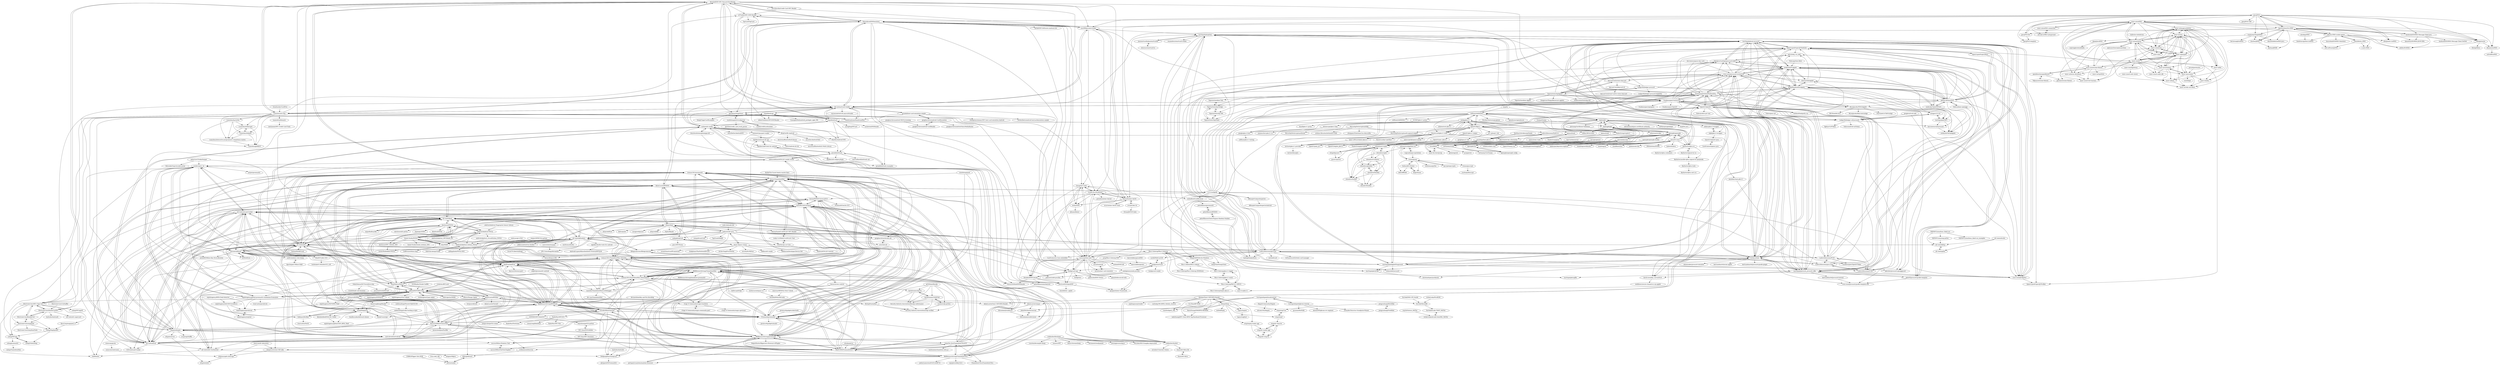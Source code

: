 digraph G {
"devnied/EMV-NFC-Paycard-Enrollment" -> "n37sn4k3/NFC-EMV-Reader"
"devnied/EMV-NFC-Paycard-Enrollment" -> "pro100svitlo/Credit-Card-NFC-Reader"
"devnied/EMV-NFC-Paycard-Enrollment" -> "MatusKysel/EMVemulator"
"devnied/EMV-NFC-Paycard-Enrollment" -> "sasc999/javaemvreader"
"devnied/EMV-NFC-Paycard-Enrollment" -> "cuamckuu/nfc-frog"
"devnied/EMV-NFC-Paycard-Enrollment" -> "doc-rj/smartcard-reader"
"devnied/EMV-NFC-Paycard-Enrollment" -> "nfcgate/nfcgate"
"devnied/EMV-NFC-Paycard-Enrollment" -> "AdamLaurie/RFIDIOt"
"devnied/EMV-NFC-Paycard-Enrollment" -> "nadam/nfc-reader"
"devnied/EMV-NFC-Paycard-Enrollment" -> "sinpolib/nfcard"
"devnied/EMV-NFC-Paycard-Enrollment" -> "dimalinux/SwipeYours"
"devnied/EMV-NFC-Paycard-Enrollment" -> "vicente-da-silva/dcemv"
"devnied/EMV-NFC-Paycard-Enrollment" -> "nfc-tools/libnfc"
"devnied/EMV-NFC-Paycard-Enrollment" -> "russss/python-emv"
"devnied/EMV-NFC-Paycard-Enrollment" -> "frankmorgner/vsmartcard"
"OpenCryptoProject/Myst" -> "OpenCryptoProject/JCMathLib"
"OpenCryptoProject/Myst" -> "OpenCryptoProject/JCProfiler"
"osmocom/simtrace2" -> "julijonas/apdu-intercept"
"pycrypto/pycrypto" -> "ricmoo/pyaes" ["e"=1]
"softhsm/SoftHSMv2" -> "disig/SoftHSM2-for-Windows"
"softhsm/SoftHSMv2" -> "miekg/pkcs11"
"softhsm/SoftHSMv2" -> "OpenSC/libp11"
"softhsm/SoftHSMv2" -> "Mastercard/pkcs11-tools"
"softhsm/SoftHSMv2" -> "OpenSC/OpenSC"
"softhsm/SoftHSMv2" -> "ThalesGroup/crypto11"
"softhsm/SoftHSMv2" -> "google/pkcs11test"
"softhsm/SoftHSMv2" -> "PeculiarVentures/graphene" ["e"=1]
"softhsm/SoftHSMv2" -> "opendnssec/opendnssec"
"softhsm/SoftHSMv2" -> "oasis-tcs/pkcs11"
"softhsm/SoftHSMv2" -> "Pkcs11Interop/PKCS11-SPECS"
"softhsm/SoftHSMv2" -> "xipki/xipki"
"softhsm/SoftHSMv2" -> "softhsm/SoftHSMv1"
"softhsm/SoftHSMv2" -> "martinpaljak/GlobalPlatformPro"
"softhsm/SoftHSMv2" -> "SUNET/pkcs11-proxy"
"Legrandin/pycryptodome" -> "sybrenstuvel/python-rsa" ["e"=1]
"Legrandin/pycryptodome" -> "ricmoo/pyaes" ["e"=1]
"emsec/ChameleonMini" -> "RfidResearchGroup/ChameleonMini"
"emsec/ChameleonMini" -> "iceman1001/ChameleonMini-rebooted"
"emsec/ChameleonMini" -> "Proxmark/proxmark3"
"emsec/ChameleonMini" -> "iceman1001/ChameleonMini-rebootedGUI"
"emsec/ChameleonMini" -> "RfidResearchGroup/proxmark3"
"emsec/ChameleonMini" -> "RfidResearchGroup/ChameleonUltra"
"emsec/ChameleonMini" -> "iceman1001/proxmark3"
"emsec/ChameleonMini" -> "Gator96100/ProxSpace"
"emsec/ChameleonMini" -> "nfc-tools/mfoc"
"emsec/ChameleonMini" -> "nfc-tools/mfcuk"
"emsec/ChameleonMini" -> "nfc-tools/libnfc"
"emsec/ChameleonMini" -> "RfidResearchGroup/RFIDtools"
"emsec/ChameleonMini" -> "AdamLaurie/RFIDIOt"
"emsec/ChameleonMini" -> "wh201906/Proxmark3GUI"
"emsec/ChameleonMini" -> "ikarus23/MifareClassicTool"
"pyca/pyopenssl" -> "wbond/asn1crypto" ["e"=1]
"pyca/pyopenssl" -> "sybrenstuvel/python-rsa" ["e"=1]
"StevenTso/ACS-ACR122U-NFC-Reader" -> "rocky112358/ACS-ACR122U-Tool"
"StevenTso/ACS-ACR122U-NFC-Reader" -> "mdeverdelhan/ACR122U-reader-writer"
"itsmehacker/CardPwn" -> "cuamckuu/nfc-frog" ["e"=1]
"OpenSC/OpenSC" -> "martinpaljak/GlobalPlatformPro"
"OpenSC/OpenSC" -> "OpenSC/libp11"
"OpenSC/OpenSC" -> "softhsm/SoftHSMv2"
"OpenSC/OpenSC" -> "LudovicRousseau/PCSC"
"OpenSC/OpenSC" -> "frankmorgner/vsmartcard"
"OpenSC/OpenSC" -> "crocs-muni/javacard-curated-list"
"OpenSC/OpenSC" -> "philipWendland/IsoApplet"
"OpenSC/OpenSC" -> "LudovicRousseau/CCID"
"OpenSC/OpenSC" -> "LudovicRousseau/pyscard"
"OpenSC/OpenSC" -> "NoMoreFood/putty-cac" ["e"=1]
"OpenSC/OpenSC" -> "martinpaljak/ant-javacard"
"OpenSC/OpenSC" -> "arekinath/PivApplet"
"OpenSC/OpenSC" -> "licel/jcardsim"
"OpenSC/OpenSC" -> "Yubico/yubico-piv-tool" ["e"=1]
"OpenSC/OpenSC" -> "LudovicRousseau/pcsc-tools"
"bcgit/bc-java" -> "xipki/xipki" ["e"=1]
"Proxmark/proxmark3" -> "RfidResearchGroup/proxmark3"
"Proxmark/proxmark3" -> "emsec/ChameleonMini"
"Proxmark/proxmark3" -> "iceman1001/proxmark3"
"Proxmark/proxmark3" -> "wh201906/Proxmark3GUI"
"Proxmark/proxmark3" -> "ikarus23/MifareClassicTool"
"Proxmark/proxmark3" -> "Gator96100/ProxSpace"
"Proxmark/proxmark3" -> "nfc-tools/mfcuk"
"Proxmark/proxmark3" -> "nfc-tools/mfoc"
"Proxmark/proxmark3" -> "nfc-tools/libnfc"
"Proxmark/proxmark3" -> "RfidResearchGroup/RFIDtools"
"Proxmark/proxmark3" -> "greatscottgadgets/hackrf" ["e"=1]
"Proxmark/proxmark3" -> "iceman1001/ChameleonMini-rebooted"
"Proxmark/proxmark3" -> "RfidResearchGroup/ChameleonMini"
"Proxmark/proxmark3" -> "xcicode/MifareOneTool"
"Proxmark/proxmark3" -> "burma69/PM3UniversalGUI"
"dimalinux/SwipeYours" -> "handstandsam/HandstandPay"
"dimalinux/SwipeYours" -> "salmg/NFCopy"
"dimalinux/SwipeYours" -> "SimplyTapp/CardExamples"
"dimalinux/SwipeYours" -> "sualeh/magnetictrackparser"
"dimalinux/SwipeYours" -> "doc-rj/smartcard-reader"
"dimalinux/SwipeYours" -> "ElectronicCats/NFC-Copy-Cat"
"sualeh/magnetictrackparser" -> "sualeh/creditcardnumber"
"sualeh/magnetictrackparser" -> "jpartlow/credit_card_track_parser"
"sualeh/magnetictrackparser" -> "dimalinux/SwipeYours"
"deviantollam/Key-and-Pin-Decoding" -> "linuz/LongRangeReader" ["e"=1]
"deviantollam/Key-and-Pin-Decoding" -> "RfidResearchGroup/proxmark3" ["e"=1]
"elechouse/PN532" -> "adafruit/Adafruit-PN532"
"elechouse/PN532" -> "Seeed-Studio/PN532"
"elechouse/PN532" -> "don/NDEF"
"elechouse/PN532" -> "nfc-tools/libnfc"
"elechouse/PN532" -> "elechouse/NFC_Module_DEV"
"elechouse/PN532" -> "nfc-tools/mfcuk"
"elechouse/PN532" -> "Robotto/ESPnfc"
"elechouse/PN532" -> "elechouse/nfc-pn532"
"elechouse/PN532" -> "miguelbalboa/rfid" ["e"=1]
"elechouse/PN532" -> "JiapengLi/GNFC"
"elechouse/PN532" -> "nfc-tools/mfoc"
"elechouse/PN532" -> "RfidResearchGroup/RFIDtools"
"elechouse/PN532" -> "xcicode/MifareOneTool"
"elechouse/NFC_Module_DEV" -> "mweir/Embedded-PN532"
"RfidResearchGroup/proxmark3" -> "Proxmark/proxmark3"
"RfidResearchGroup/proxmark3" -> "wh201906/Proxmark3GUI"
"RfidResearchGroup/proxmark3" -> "RfidResearchGroup/ChameleonUltra"
"RfidResearchGroup/proxmark3" -> "Gator96100/ProxSpace"
"RfidResearchGroup/proxmark3" -> "emsec/ChameleonMini"
"RfidResearchGroup/proxmark3" -> "RfidResearchGroup/RFIDtools"
"RfidResearchGroup/proxmark3" -> "ikarus23/MifareClassicTool"
"RfidResearchGroup/proxmark3" -> "iceman1001/proxmark3"
"RfidResearchGroup/proxmark3" -> "portapack-mayhem/mayhem-firmware" ["e"=1]
"RfidResearchGroup/proxmark3" -> "RfidResearchGroup/ChameleonMini"
"RfidResearchGroup/proxmark3" -> "iceman1001/ChameleonMini-rebooted"
"RfidResearchGroup/proxmark3" -> "GameTec-live/ChameleonUltraGUI"
"RfidResearchGroup/proxmark3" -> "nfc-tools/mfoc"
"RfidResearchGroup/proxmark3" -> "nfc-tools/libnfc"
"RfidResearchGroup/proxmark3" -> "RogueMaster/flipperzero-firmware-wPlugins" ["e"=1]
"AdamLaurie/RFIDler" -> "AdamLaurie/RFIDIOt"
"AdamLaurie/RFIDler" -> "lixmk/Wiegotcha"
"AdamLaurie/RFIDler" -> "AdamLaurie/ChronIC"
"AdamLaurie/RFIDler" -> "RfidResearchGroup/RFIDtools"
"AdamLaurie/RFIDler" -> "rfidtool/ESP-RFID-Tool"
"AdamLaurie/RFIDler" -> "AdamLaurie/Gen2-UHF-RFID-Reader"
"AdamLaurie/RFIDler" -> "kbembedded/EM4100_Cloner"
"AdamLaurie/RFIDler" -> "leonjza/ooktools" ["e"=1]
"AdamLaurie/RFIDler" -> "AdamLaurie/rompar"
"AdamLaurie/RFIDler" -> "iceman1001/proxmark3"
"sllurp/sllurp" -> "nkargas/Gen2-UHF-RFID-Reader"
"sllurp/sllurp" -> "wisp/impinj-reader-app"
"sllurp/sllurp" -> "MarinYoung4596/RFID-READER"
"sllurp/sllurp" -> "enilink/llrp4j"
"sllurp/sllurp" -> "tagsys/tagsee"
"sllurp/sllurp" -> "wisp/wisp5"
"sllurp/sllurp" -> "ransford/gen2_rfid"
"sllurp/sllurp" -> "wisp/wisp5-hw"
"mxgxw/MFRC522-python" -> "adafruit/Adafruit_Python_PN532" ["e"=1]
"jpos/jPOS" -> "jpos/jPOS-EE"
"jpos/jPOS" -> "kpavlov/jreactive-8583"
"jpos/jPOS" -> "jpos/jPOS-template"
"jpos/jPOS" -> "binaryfoo/emv-bertlv"
"jpos/jPOS" -> "moov-io/iso8583"
"jpos/jPOS" -> "sasc999/javaemvreader"
"jpos/jPOS" -> "magicjoey/Simple8583"
"jpos/jPOS" -> "imohsenb/ISO8583-Message-Client-java"
"jpos/jPOS" -> "juks/iso-8583-socket-queue"
"jpos/jPOS" -> "chochos/j8583"
"jpos/jPOS" -> "jpos/jPOS-CMF"
"jpos/jPOS" -> "tilln/jmeter-iso8583"
"jpos/jPOS" -> "ideazxy/iso8583"
"jpos/jPOS" -> "rkbalgi/isosim"
"jpos/jPOS" -> "MatusKysel/EMVemulator"
"jpos/jPOS-EE" -> "jpos/jPOS-template"
"jpos/jPOS-EE" -> "jpos/jPOS"
"maxieds/ChameleonMiniLiveDebugger" -> "iceman1001/ChameleonMini-rebootedGUI"
"maxieds/ChameleonMiniLiveDebugger" -> "WolfgangMau/chamgo-qt"
"maxieds/ChameleonMiniLiveDebugger" -> "iceman1001/ChameleonMini-rebooted"
"maxieds/ChameleonMiniLiveDebugger" -> "dev-zzo/ChameleonMini"
"codebutler/farebot" -> "metrodroid/metrodroid"
"codebutler/farebot" -> "nadam/nfc-reader"
"codebutler/farebot" -> "sinpolib/nfcard"
"codebutler/farebot" -> "devnied/EMV-NFC-Paycard-Enrollment"
"codebutler/farebot" -> "sevenler/Uninstall_Statics" ["e"=1]
"codebutler/farebot" -> "Kazzz/nfc-felica-lib"
"grundid/host-card-emulation-sample" -> "justinribeiro/android-hostcardemulation-sample"
"grundid/host-card-emulation-sample" -> "championswimmer/NFC-host-card-emulation-Android" ["e"=1]
"grundid/host-card-emulation-sample" -> "grundid/nfctools-examples"
"grundid/host-card-emulation-sample" -> "handstandsam/HandstandPay"
"grundid/host-card-emulation-sample" -> "googlearchive/android-CardEmulation"
"grundid/host-card-emulation-sample" -> "doc-rj/smartcard-reader"
"chariotsolutions/phonegap-nfc" -> "googlearchive/chrome-nfc" ["e"=1]
"chariotsolutions/phonegap-nfc" -> "nadam/nfc-reader" ["e"=1]
"RickyYu/Nfc-Android" -> "Peerbits/Android-NFC"
"RickyYu/Nfc-Android" -> "nadam/nfc-reader"
"RickyYu/Nfc-Android" -> "aicareles/Android-BLE" ["e"=1]
"RickyYu/Nfc-Android" -> "davistsin/BluetoothLELibrary"
"rfidtool/ESP-RFID-Tool" -> "octosavvi/ESPKey"
"rfidtool/ESP-RFID-Tool" -> "exploitagency/ESPloitV2" ["e"=1]
"rfidtool/ESP-RFID-Tool" -> "linklayer/BLEKey"
"rfidtool/ESP-RFID-Tool" -> "TeamWalrus/Walrus"
"rfidtool/ESP-RFID-Tool" -> "exploitagency/rfcat-rolljam" ["e"=1]
"rfidtool/ESP-RFID-Tool" -> "exploitagency/ESP-RFID-Thief"
"rfidtool/ESP-RFID-Tool" -> "lixmk/Wiegotcha"
"rfidtool/ESP-RFID-Tool" -> "iceman1001/ChameleonMini-rebooted"
"rfidtool/ESP-RFID-Tool" -> "iceman1001/proxmark3"
"rfidtool/ESP-RFID-Tool" -> "exploitagency/github-proxmark3-standalone-lf-emulator"
"rfidtool/ESP-RFID-Tool" -> "AdamLaurie/RFIDler"
"rfidtool/ESP-RFID-Tool" -> "trishmapow/rf-jam-replay" ["e"=1]
"rfidtool/ESP-RFID-Tool" -> "whid-injector/WHID" ["e"=1]
"rfidtool/ESP-RFID-Tool" -> "SKocur/Image-Cipher" ["e"=1]
"rfidtool/ESP-RFID-Tool" -> "RfidResearchGroup/ChameleonMini"
"node-hid/node-hid" -> "pokusew/nfc-pcsc" ["e"=1]
"martinpaljak/GlobalPlatformPro" -> "martinpaljak/ant-javacard"
"martinpaljak/GlobalPlatformPro" -> "crocs-muni/javacard-curated-list"
"martinpaljak/GlobalPlatformPro" -> "philipWendland/IsoApplet"
"martinpaljak/GlobalPlatformPro" -> "licel/jcardsim"
"martinpaljak/GlobalPlatformPro" -> "martinpaljak/AppletPlayground"
"martinpaljak/GlobalPlatformPro" -> "martinpaljak/oracle_javacard_sdks"
"martinpaljak/GlobalPlatformPro" -> "github-af/SmartPGP"
"martinpaljak/GlobalPlatformPro" -> "crocs-muni/JCAlgTest"
"martinpaljak/GlobalPlatformPro" -> "arekinath/PivApplet"
"martinpaljak/GlobalPlatformPro" -> "frankmorgner/vsmartcard"
"martinpaljak/GlobalPlatformPro" -> "martinpaljak/apdu4j"
"martinpaljak/GlobalPlatformPro" -> "OpenSC/OpenSC"
"martinpaljak/GlobalPlatformPro" -> "OpenCryptoProject/JCMathLib"
"martinpaljak/GlobalPlatformPro" -> "kaoh/globalplatform"
"martinpaljak/GlobalPlatformPro" -> "OpenJavaCard/openjavacard-ndef"
"adafruit/Adafruit_CircuitPython_PN532" -> "adafruit/Adafruit_Python_PN532"
"cuamckuu/nfc-frog" -> "cuamckuu/interactive-programmers-competency-matrix"
"cuamckuu/nfc-frog" -> "MatusKysel/EMVemulator"
"cuamckuu/nfc-frog" -> "laane/nfcmillionaire"
"cuamckuu/nfc-frog" -> "cuamckuu/tg-inviter"
"cuamckuu/nfc-frog" -> "n37sn4k3/NFC-EMV-Reader"
"cuamckuu/nfc-frog" -> "cuamckuu/telepub"
"cuamckuu/nfc-frog" -> "cuamckuu/tetherspot"
"cuamckuu/nfc-frog" -> "ElectronicCats/NFC-Copy-Cat"
"cuamckuu/nfc-frog" -> "cuamckuu/getREST"
"cuamckuu/nfc-frog" -> "ElectronicCats/HunterCatNFC"
"cuamckuu/nfc-frog" -> "doc-rj/smartcard-reader"
"cuamckuu/nfc-frog" -> "devnied/EMV-NFC-Paycard-Enrollment"
"cuamckuu/nfc-frog" -> "russss/python-emv"
"cuamckuu/nfc-frog" -> "tomkp/card-spy"
"cuamckuu/nfc-frog" -> "vicente-da-silva/dcemv"
"cclabsInc/RFCrack" -> "rfidtool/ESP-RFID-Tool" ["e"=1]
"xipki/xipki" -> "dogtagpki/pki"
"xipki/xipki" -> "openxpki/openxpki"
"xipki/xipki" -> "Keyfactor/ejbca-ce"
"xipki/xipki" -> "Mastercard/pkcs11-tools"
"xipki/xipki" -> "seize-the-dave/jscep"
"xipki/xipki" -> "xipki/pkcs11wrapper"
"xipki/xipki" -> "olivierlemasle/java-certificate-authority"
"xipki/xipki" -> "ZZMarquis/gmhelper" ["e"=1]
"xipki/xipki" -> "bcgit/bc-java" ["e"=1]
"xipki/xipki" -> "certnanny/sscep"
"xipki/xipki" -> "disig/SoftHSM2-for-Windows"
"xipki/xipki" -> "softhsm/SoftHSMv2"
"xipki/xipki" -> "martinpaljak/apdu4j"
"xipki/xipki" -> "mikma/pkcs11wrapper"
"xipki/xipki" -> "jeewamp/Certificate-Validation"
"skjolber/external-nfc-api" -> "entur/android-nfc-lib"
"skjolber/external-nfc-api" -> "skjolber/ndef-tools-for-android"
"iceman1001/ChameleonMini-rebootedGUI" -> "iceman1001/ChameleonMini-rebooted"
"iceman1001/ChameleonMini-rebootedGUI" -> "RfidResearchGroup/ChameleonMini"
"iceman1001/ChameleonMini-rebootedGUI" -> "iceman1001/proxmark3"
"iceman1001/ChameleonMini-rebootedGUI" -> "maxieds/ChameleonMiniLiveDebugger"
"iceman1001/ChameleonMini-rebootedGUI" -> "Gator96100/ProxSpace"
"iceman1001/ChameleonMini-rebootedGUI" -> "emsec/ChameleonMini"
"iceman1001/ChameleonMini-rebootedGUI" -> "TeamWalrus/Walrus"
"iceman1001/ChameleonMini-rebootedGUI" -> "RfidResearchGroup/RFIDtools"
"iceman1001/ChameleonMini-rebootedGUI" -> "WolfgangMau/chamgo-qt"
"iceman1001/ChameleonMini-rebootedGUI" -> "wh201906/Proxmark3GUI"
"iceman1001/ChameleonMini-rebootedGUI" -> "burma69/PM3UniversalGUI"
"iceman1001/ChameleonMini-rebootedGUI" -> "iCopy-X-Community/icopyx-teardown"
"iceman1001/ChameleonMini-rebootedGUI" -> "AndProx/AndProx"
"MatusKysel/EMVemulator" -> "tomkp/card-spy"
"MatusKysel/EMVemulator" -> "lumag/emv-tools"
"MatusKysel/EMVemulator" -> "russss/python-emv"
"MatusKysel/EMVemulator" -> "n37sn4k3/NFC-EMV-Reader"
"MatusKysel/EMVemulator" -> "JavaCardOS/OpenEMV"
"MatusKysel/EMVemulator" -> "cuamckuu/nfc-frog"
"MatusKysel/EMVemulator" -> "blunden/EMVConsole"
"MatusKysel/EMVemulator" -> "sasc999/javaemvreader"
"MatusKysel/EMVemulator" -> "Gaurav2Github/EMVReader"
"MatusKysel/EMVemulator" -> "doc-rj/smartcard-reader"
"MatusKysel/EMVemulator" -> "ntufar/EMV"
"MatusKysel/EMVemulator" -> "devnied/EMV-NFC-Paycard-Enrollment"
"MatusKysel/EMVemulator" -> "peterfillmore/emvkeytool"
"MatusKysel/EMVemulator" -> "Xyl2k/EMV-Softwares-malware-list"
"MatusKysel/EMVemulator" -> "dimalinux/SwipeYours"
"n37sn4k3/NFC-EMV-Reader" -> "alimertozdemir/NFCEMVReader"
"n37sn4k3/NFC-EMV-Reader" -> "MatusKysel/EMVemulator"
"n37sn4k3/NFC-EMV-Reader" -> "Gaurav2Github/EMVReader"
"n37sn4k3/NFC-EMV-Reader" -> "TapCard/TapCard"
"calebmadrigal/FourierTalkOSCON" -> "calebmadrigal/radio-hacking-scripts" ["e"=1]
"octosavvi/ESPKey" -> "rfidtool/ESP-RFID-Tool"
"octosavvi/ESPKey" -> "killergeek/nard"
"octosavvi/ESPKey" -> "evildaemond/doorsim"
"octosavvi/ESPKey" -> "iCopy-X-Community/icopyx-teardown"
"octosavvi/ESPKey" -> "linklayer/BLEKey"
"octosavvi/ESPKey" -> "linuz/LongRangeReader"
"octosavvi/ESPKey" -> "ElectronicCats/NFC-Copy-Cat"
"octosavvi/ESPKey" -> "doegox/awesome-rfid-talks"
"octosavvi/ESPKey" -> "BishopFox/mellon"
"octosavvi/ESPKey" -> "exploitagency/ESP-RFID-Thief"
"wisp/wisp5" -> "wisp/wisp5-hw"
"wisp/wisp5" -> "wisp/nfc-wisp-hw"
"bertrandmartel/javacard-tutorial" -> "crocs-muni/javacard-gradle-template-edu"
"adafruit/Adafruit-PN532" -> "Seeed-Studio/PN532"
"adafruit/Adafruit-PN532" -> "elechouse/PN532"
"adafruit/Adafruit-PN532" -> "don/NDEF"
"adafruit/Adafruit-PN532" -> "adafruit/Adafruit_Python_PN532"
"adafruit/Adafruit-PN532" -> "nfc-tools/libnfc"
"adafruit/Adafruit-PN532" -> "adafruit/Adafruit_CircuitPython_PN532"
"adafruit/Adafruit-PN532" -> "adafruit/Adafruit_NFCShield_I2C"
"Yubico/python-fido2" -> "arekinath/PivApplet" ["e"=1]
"iceman1001/ChameleonMini-rebooted" -> "iceman1001/ChameleonMini-rebootedGUI"
"iceman1001/ChameleonMini-rebooted" -> "RfidResearchGroup/ChameleonMini"
"iceman1001/ChameleonMini-rebooted" -> "emsec/ChameleonMini"
"iceman1001/ChameleonMini-rebooted" -> "iceman1001/proxmark3"
"iceman1001/ChameleonMini-rebooted" -> "maxieds/ChameleonMiniLiveDebugger"
"iceman1001/ChameleonMini-rebooted" -> "Gator96100/ProxSpace"
"iceman1001/ChameleonMini-rebooted" -> "TeamWalrus/Walrus"
"iceman1001/ChameleonMini-rebooted" -> "RfidResearchGroup/RFIDtools"
"iceman1001/ChameleonMini-rebooted" -> "AndProx/AndProx"
"iceman1001/ChameleonMini-rebooted" -> "WolfgangMau/chamgo-qt"
"iceman1001/ChameleonMini-rebooted" -> "rfidtool/ESP-RFID-Tool"
"iceman1001/ChameleonMini-rebooted" -> "burma69/PM3UniversalGUI"
"iceman1001/ChameleonMini-rebooted" -> "nfc-tools/miLazyCracker"
"iceman1001/ChameleonMini-rebooted" -> "exploitagency/github-proxmark3-standalone-lf-emulator"
"iceman1001/ChameleonMini-rebooted" -> "Proxmark/proxmark3"
"WolfgangMau/chamgo-qt" -> "cjbrigato/ESProxmark32"
"xcicode/MifareOneTool" -> "wh201906/Proxmark3GUI"
"xcicode/MifareOneTool" -> "nfc-tools/mfoc"
"xcicode/MifareOneTool" -> "nfc-tools/mfcuk"
"xcicode/MifareOneTool" -> "RfidResearchGroup/RFIDtools"
"xcicode/MifareOneTool" -> "ikarus23/MifareClassicTool"
"xcicode/MifareOneTool" -> "nfc-tools/libnfc"
"xcicode/MifareOneTool" -> "Proxmark/proxmark3"
"xcicode/MifareOneTool" -> "iceman1001/ChameleonMini-rebooted"
"xcicode/MifareOneTool" -> "emsec/ChameleonMini"
"xcicode/MifareOneTool" -> "xavave/MifareOneTool-English"
"xcicode/MifareOneTool" -> "GSWXXN/NFCToolsGUI"
"xcicode/MifareOneTool" -> "iceman1001/ChameleonMini-rebootedGUI"
"xcicode/MifareOneTool" -> "RfidResearchGroup/ChameleonMini"
"xcicode/MifareOneTool" -> "xavave/Mifare-Windows-Tool"
"xcicode/MifareOneTool" -> "RadioWar/NFCGUI"
"Seeed-Studio/PN532" -> "don/NDEF"
"Seeed-Studio/PN532" -> "adafruit/Adafruit-PN532"
"Seeed-Studio/PN532" -> "elechouse/PN532"
"Seeed-Studio/PN532" -> "Seeed-Studio/Seeed_Arduino_NFC"
"Seeed-Studio/PN532" -> "nfc-tools/libnfc"
"Seeed-Studio/PN532" -> "mweir/Embedded-PN532"
"Seeed-Studio/PN532" -> "elechouse/NFC_Module_DEV"
"Seeed-Studio/PN532" -> "nfc-tools/mfcuk"
"Seeed-Studio/PN532" -> "adafruit/Adafruit_Python_PN532"
"intarsys/smartcard-io" -> "jnasmartcardio/jnasmartcardio"
"burma69/PM3UniversalGUI" -> "Gator96100/ProxSpace"
"burma69/PM3UniversalGUI" -> "exploitagency/github-proxmark3-standalone-lf-emulator"
"burma69/PM3UniversalGUI" -> "wh201906/Proxmark3GUI"
"burma69/PM3UniversalGUI" -> "AndProx/AndProx"
"burma69/PM3UniversalGUI" -> "iceman1001/proxmark3"
"burma69/PM3UniversalGUI" -> "Proxmark/Gaucho-GUI"
"ElectronicCats/NFC-Copy-Cat" -> "ElectronicCats/BomberCat"
"ElectronicCats/NFC-Copy-Cat" -> "salmg/NFCopy"
"ElectronicCats/NFC-Copy-Cat" -> "ElectronicCats/HunterCatNFC"
"ElectronicCats/NFC-Copy-Cat" -> "RyscCorp/magspoof_r3"
"ElectronicCats/NFC-Copy-Cat" -> "ElectronicCats/magspoof"
"ElectronicCats/NFC-Copy-Cat" -> "salmg/NFCopy85"
"ph4r05/javacard-gradle-template" -> "martinpaljak/oracle_javacard_sdks"
"ph4r05/javacard-gradle-template" -> "OpenCryptoProject/JCMathLib"
"ph4r05/javacard-gradle-template" -> "crocs-muni/javacard-gradle-template-edu"
"ph4r05/javacard-gradle-template" -> "martinpaljak/ant-javacard"
"keycard-tech/status-keycard" -> "Toporin/SatochipApplet"
"keycard-tech/status-keycard" -> "OpenCryptoProject/JCMathLib"
"keycard-tech/status-keycard" -> "crocs-muni/javacard-curated-list"
"keycard-tech/status-keycard" -> "LedgerHQ/ledger-javacard"
"keycard-tech/status-keycard" -> "martinpaljak/ant-javacard"
"keycard-tech/status-keycard" -> "keycard-tech/keycard-cli"
"LedgerHQ/ledger-javacard" -> "Toporin/SatochipApplet"
"LedgerHQ/ledger-javacard" -> "LedgerHQ/ledger-javacard-eligibility"
"LedgerHQ/ledger-javacard" -> "martinpaljak/ant-javacard"
"LedgerHQ/ledger-javacard" -> "OpenCryptoProject/JCMathLib"
"LedgerHQ/ledger-javacard" -> "LedgerHQ/ledger-u2f-javacard"
"LedgerHQ/ledger-javacard" -> "martinpaljak/oracle_javacard_sdks"
"moov-io/imagecashletter" -> "moov-io/wire"
"moov-io/imagecashletter" -> "moov-io/metro2"
"moov-io/imagecashletter" -> "moov-io/irs"
"moov-io/imagecashletter" -> "moov-io/base"
"moov-io/imagecashletter" -> "moov-io/fed"
"moov-io/imagecashletter" -> "moov-io/customers"
"moov-io/imagecashletter" -> "moov-io/paygate"
"moov-io/imagecashletter" -> "moov-io/ruby-ach-demo"
"moov-io/imagecashletter" -> "moov-io/infra"
"openfintechio/openfintech" -> "7kfpun/awesome-fintech"
"openfintechio/openfintech" -> "moov-io/awesome-fintech"
"openfintechio/openfintech" -> "jplock/awesome-fintech"
"ricmoo/pyaes" -> "ricmoo/pyscrypt"
"ricmoo/pyaes" -> "bozhu/AES-Python"
"ricmoo/pyaes" -> "boppreh/aes"
"ricmoo/pyaes" -> "sybrenstuvel/python-rsa"
"ricmoo/pyaes" -> "twhiteman/pyDes"
"ricmoo/pyaes" -> "pycrypto/pycrypto" ["e"=1]
"ricmoo/pyaes" -> "debriefff/AES"
"Huuf/OV-mfoc-GUI" -> "toshitaka91164/mfocGUI_v29"
"vicente-da-silva/dcemv" -> "greenboxal/emv-kernel"
"vicente-da-silva/dcemv" -> "JavaCardOS/OpenEMV"
"vicente-da-silva/dcemv" -> "lumag/emv-tools"
"vicente-da-silva/dcemv" -> "ntufar/EMV"
"vicente-da-silva/dcemv" -> "russss/python-emv"
"vicente-da-silva/dcemv" -> "nicbedford/CardBrowser"
"vicente-da-silva/dcemv" -> "binaryfoo/emv-bertlv"
"wisp/impinj-reader-app" -> "wisp/nfc-reader-app"
"wisp/impinj-reader-app" -> "wisp/nfc-wisp-fw"
"moov-io/infra" -> "moov-io/ruby-ach-demo"
"licel/jcardsim" -> "martinpaljak/ant-javacard"
"licel/jcardsim" -> "martinpaljak/GlobalPlatformPro"
"licel/jcardsim" -> "martinpaljak/oracle_javacard_sdks"
"licel/jcardsim" -> "crocs-muni/javacard-curated-list"
"licel/jcardsim" -> "martinpaljak/vJCRE"
"licel/jcardsim" -> "martinpaljak/apdu4j"
"licel/jcardsim" -> "crocs-muni/JCAlgTest"
"licel/jcardsim" -> "philipWendland/IsoApplet"
"licel/jcardsim" -> "OpenJavaCard/openjavacard-ndef"
"licel/jcardsim" -> "martinpaljak/AppletPlayground"
"licel/jcardsim" -> "christianhujer/jcardmock"
"licel/jcardsim" -> "bertrandmartel/javacard-gradle-plugin"
"licel/jcardsim" -> "adamnoakes/javacard-simulator"
"licel/jcardsim" -> "crocs-muni/javacard-gradle-template-edu"
"licel/jcardsim" -> "bertrandmartel/aram-applet" ["e"=1]
"AndProx/AndProx" -> "burma69/PM3UniversalGUI"
"AndProx/AndProx" -> "iceman1001/proxmark3"
"AndProx/AndProx" -> "RfidResearchGroup/RFIDtools"
"AndProx/AndProx" -> "Gator96100/ProxSpace"
"AndProx/AndProx" -> "TeamWalrus/Walrus"
"AndProx/AndProx" -> "iceman1001/ChameleonMini-rebooted"
"AndProx/AndProx" -> "RfidResearchGroup/ChameleonMini"
"AndProx/AndProx" -> "ikarus23/termux-pm3"
"AndProx/AndProx" -> "maxieds/ChameleonMiniLiveDebugger"
"AndProx/AndProx" -> "wh201906/Proxmark3GUI"
"AndProx/AndProx" -> "iceman1001/ChameleonMini-rebootedGUI"
"AndProx/AndProx" -> "angelsl/proxmark3-android"
"bytedreamer/OSDP.Net" -> "ryanhz/osdp-python"
"bytedreamer/OSDP.Net" -> "bytedreamer/Aporta"
"bytedreamer/OSDP.Net" -> "Security-Industry-Association/osdp-verified"
"bytedreamer/OSDP.Net" -> "Security-Industry-Association/libosdp-conformance"
"kenh/keychain-pkcs11" -> "frankmorgner/OpenSCToken"
"skjolber/desfire-tools-for-android" -> "AndroidCrypto/MifareDesfireEv3TutorialNFCjLib"
"evsinev/ber-tlv" -> "binaryfoo/emv-bertlv"
"evsinev/ber-tlv" -> "DreamJM/TLVCodec"
"MicrochipTech/cryptoauthlib" -> "MicrochipTech/cryptoauthtools"
"MicrochipTech/cryptoauthlib" -> "MicrochipTech/cryptoauth-openssl-engine"
"MicrochipTech/cryptoauthlib" -> "arduino-libraries/ArduinoECCX08"
"MicrochipTech/cryptoauthlib" -> "shinigami35/ArduinoUno-Ateccx08a"
"tpm2-software/tpm2-pkcs11" -> "Mastercard/pkcs11-tools" ["e"=1]
"tpm2-software/tpm2-pkcs11" -> "latchset/pkcs11-provider" ["e"=1]
"nicbedford/CardBrowser" -> "peterfillmore/proxmark3"
"furrtek/DMG-CPU-Inside" -> "furrtek/SiliconRE" ["e"=1]
"Mastercard/pkcs11-tools" -> "OpenSC/libp11"
"Mastercard/pkcs11-tools" -> "tpm2-software/tpm2-pkcs11" ["e"=1]
"Mastercard/pkcs11-tools" -> "Mastercard/p11perftest"
"Mastercard/pkcs11-tools" -> "kenh/keychain-pkcs11"
"Mastercard/pkcs11-tools" -> "opencryptoki/opencryptoki"
"Mastercard/pkcs11-tools" -> "latchset/pkcs11-provider"
"Mastercard/pkcs11-tools" -> "pkic/remote-key-attestation"
"Mastercard/pkcs11-tools" -> "CardContact/sc-hsm-embedded"
"Mastercard/pkcs11-tools" -> "miekg/pkcs11"
"mikma/pkcs11wrapper" -> "xipki/pkcs11wrapper"
"moov-io/accounts" -> "moov-io/customers"
"moov-io/accounts" -> "vxio/ledger"
"moov-io/accounts" -> "moov-io/base"
"moov-io/accounts" -> "moov-io/ruby-ach-demo"
"moov-io/accounts" -> "moov-io/infra"
"hootan09/rfidCrack" -> "nfc-tools/mfoc"
"moov-io/paygate" -> "moov-io/customers"
"moov-io/paygate" -> "moov-io/wire"
"moov-io/paygate" -> "moov-io/ach"
"moov-io/paygate" -> "moov-io/accounts"
"moov-io/paygate" -> "moov-io/watchman"
"moov-io/paygate" -> "moov-io/imagecashletter"
"moov-io/paygate" -> "moov-io/metro2"
"moov-io/paygate" -> "moov-io/ruby-ach-demo"
"moov-io/paygate" -> "moov-io/ach-node-sdk"
"moov-io/wire" -> "moov-io/imagecashletter"
"moov-io/wire" -> "moov-io/customers"
"moov-io/wire" -> "moov-io/paygate"
"moov-io/wire" -> "moov-io/irs"
"moov-io/wire" -> "moov-io/fed"
"moov-io/wire" -> "moov-io/ach"
"moov-io/wire" -> "moov-io/accounts"
"moov-io/wire" -> "moov-io/metro2"
"moov-io/wire" -> "moov-io/watchman"
"ricmoo/pyscrypt" -> "jvarho/pylibscrypt"
"moov-io/watchman" -> "moov-io/wire"
"moov-io/watchman" -> "moov-io/paygate"
"moov-io/watchman" -> "moov-io/customers"
"moov-io/watchman" -> "moov-io/ach"
"moov-io/watchman" -> "moov-io/imagecashletter"
"moov-io/watchman" -> "moov-io/metro2"
"moov-io/watchman" -> "opensanctions/opensanctions" ["e"=1]
"moov-io/watchman" -> "moov-io/irs"
"moov-io/watchman" -> "moov-io/accounts"
"moov-io/watchman" -> "moov-io/iso8583"
"moov-io/watchman" -> "moov-io/terms-dictionary"
"moov-io/watchman" -> "moov-io/base"
"moov-io/watchman" -> "moov-io/awesome-fintech"
"moov-io/watchman" -> "moov-io/ach-test-harness"
"exploitagency/RFID-Field-Detector" -> "exploitagency/proxbrute"
"exploitagency/RFID-Field-Detector" -> "exploitagency/hid1000-bruteforce"
"imohsenb/ISO8583-Message-Client-java" -> "adelbs/ISO8583"
"imohsenb/ISO8583-Message-Client-java" -> "kamshory/ISO8583-JSON-XML"
"imohsenb/ISO8583-Message-Client-java" -> "kpavlov/jreactive-8583"
"imohsenb/ISO8583-Message-Client-java" -> "imohsenb/ISO8583-Message-Client-DotNet"
"martinpaljak/AppletPlayground" -> "martinpaljak/ant-javacard"
"martinpaljak/AppletPlayground" -> "martinpaljak/vJCRE"
"martinpaljak/AppletPlayground" -> "philipWendland/IsoApplet"
"martinpaljak/AppletPlayground" -> "martinpaljak/GlobalPlatformPro"
"martinpaljak/AppletPlayground" -> "crocs-muni/javacard-curated-list"
"martinpaljak/AppletPlayground" -> "martinpaljak/apdu4j"
"martinpaljak/AppletPlayground" -> "slomo/ndef-javacard"
"martinpaljak/AppletPlayground" -> "martinpaljak/oracle_javacard_sdks"
"martinpaljak/AppletPlayground" -> "jderuiter/javacard-openpgpcard"
"martinpaljak/AppletPlayground" -> "licel/jcardsim"
"martinpaljak/vJCRE" -> "christianhujer/jcardmock"
"Toporin/Satochip-2FA" -> "Toporin/SatoChipClient"
"Toporin/Satochip-2FA" -> "Toporin/Satochip-Bridge"
"jnasmartcardio/jnasmartcardio" -> "intarsys/smartcard-io"
"jnasmartcardio/jnasmartcardio" -> "martinpaljak/apdu4j"
"jeewamp/Certificate-Validation" -> "wdawson/revoker"
"santigimeno/node-pcsclite" -> "pokusew/node-pcsclite"
"santigimeno/node-pcsclite" -> "tomkp/smartcard"
"exploitagency/ESP-RFID-Thief" -> "exploitagency/proxbrute"
"NokisDemox/MCT-bruteforce-key" -> "0140454/nfc-uid-emulator"
"NokisDemox/MCT-bruteforce-key" -> "securenetwork/NFCulT"
"ntufar/EMV" -> "jbteam/libemv"
"salmg/NFCopy" -> "salmg/proxmark3"
"salmg/NFCopy" -> "salmg/ViolentMag"
"googlearchive/chrome-nfc" -> "w3c/web-nfc"
"moov-io/fed" -> "moov-io/wire"
"moov-io/fed" -> "moov-io/imagecashletter"
"moov-io/fed" -> "moov-io/infra"
"makinako/OpenFIPS201" -> "arekinath/PivApplet"
"makinako/OpenFIPS201" -> "arekinath/YkOtpApplet"
"makinako/OpenFIPS201" -> "martinpaljak/YAFU"
"makinako/OpenFIPS201" -> "philipWendland/IsoApplet"
"makinako/OpenFIPS201" -> "github-af/SmartPGP"
"zemuldo/iso_8583" -> "juks/iso-8583-socket-queue"
"zemuldo/iso_8583" -> "s-a/iso-8583"
"zemuldo/iso_8583" -> "sitb-software/jsPOS"
"keycard-tech/keycard-cli" -> "keycard-tech/react-native-status-keycard"
"openxpki/openxpki-docker" -> "openxpki/openxpki-config"
"openxpki/openxpki-docker" -> "openxpki/openxpki"
"openxpki/openxpki-docker" -> "openxpki/clca"
"oasis-tcs/pkcs11" -> "Pkcs11Interop/PKCS11-SPECS"
"dpavlin/perl-Mifare-MAD" -> "asdil12/mifare-view-dump"
"cisco/libest" -> "globalsign/est"
"cisco/libest" -> "jscep/jester"
"cisco/libest" -> "seize-the-dave/jscep"
"nceruchalu/easypay" -> "JPG-Consulting/rfid-desfire"
"exploitagency/esptool" -> "exploitagency/proxbrute"
"pengyuzhang/FreeRider" -> "pengyuzhang/HitchHike"
"moov-io/customers" -> "moov-io/paygate"
"moov-io/customers" -> "moov-io/accounts"
"moov-io/customers" -> "moov-io/base"
"moov-io/customers" -> "moov-io/wire"
"moov-io/customers" -> "moov-io/ach-node-sdk"
"moov-io/customers" -> "moov-io/ruby-ach-demo"
"p11-glue/p11-kit" -> "google/go-p11-kit"
"JohnDMcMaster/zorrom" -> "SiliconAnalysis/bitviewer"
"openxpki/clca" -> "openxpki/openxpki-config"
"moov-io/base" -> "moov-io/ruby-ach-demo"
"Kazzz/nfc-felica" -> "Kazzz/nfc-felica-lib"
"Kazzz/nfc-felica-lib" -> "Kazzz/nfc-felica"
"iceman1001/proxmark3" -> "Gator96100/ProxSpace"
"iceman1001/proxmark3" -> "iceman1001/ChameleonMini-rebootedGUI"
"iceman1001/proxmark3" -> "iceman1001/ChameleonMini-rebooted"
"iceman1001/proxmark3" -> "Proxmark/proxmark3"
"iceman1001/proxmark3" -> "AndProx/AndProx"
"iceman1001/proxmark3" -> "exploitagency/github-proxmark3-standalone-lf-emulator"
"iceman1001/proxmark3" -> "burma69/PM3UniversalGUI"
"iceman1001/proxmark3" -> "TeamWalrus/Walrus"
"iceman1001/proxmark3" -> "wh201906/Proxmark3GUI"
"iceman1001/proxmark3" -> "aczid/crypto1_bs"
"iceman1001/proxmark3" -> "RfidResearchGroup/proxmark3"
"iceman1001/proxmark3" -> "rfidtool/ESP-RFID-Tool"
"iceman1001/proxmark3" -> "emsec/ChameleonMini"
"iceman1001/proxmark3" -> "RfidResearchGroup/RFIDtools"
"iceman1001/proxmark3" -> "lixmk/Wiegotcha"
"AdamLaurie/RFIDIOt" -> "AdamLaurie/RFIDler"
"AdamLaurie/RFIDIOt" -> "nfc-tools/libnfc"
"AdamLaurie/RFIDIOt" -> "nfcpy/nfcpy"
"AdamLaurie/RFIDIOt" -> "nfc-tools/libfreefare"
"AdamLaurie/RFIDIOt" -> "L1L1/cardpeek"
"AdamLaurie/RFIDIOt" -> "emsec/ChameleonMini"
"AdamLaurie/RFIDIOt" -> "nfc-tools/mfcuk"
"AdamLaurie/RFIDIOt" -> "devnied/EMV-NFC-Paycard-Enrollment"
"AdamLaurie/RFIDIOt" -> "Proxmark/proxmark3"
"AdamLaurie/RFIDIOt" -> "nfcgate/nfcgate"
"AdamLaurie/RFIDIOt" -> "MatusKysel/EMVemulator"
"AdamLaurie/RFIDIOt" -> "iceman1001/ChameleonMini-rebootedGUI"
"AdamLaurie/RFIDIOt" -> "Gator96100/ProxSpace"
"AdamLaurie/RFIDIOt" -> "ElectronicCats/NFC-Copy-Cat"
"AdamLaurie/RFIDIOt" -> "nfc-tools/mfoc"
"portapack-mayhem/mayhem-firmware" -> "RfidResearchGroup/proxmark3" ["e"=1]
"googlearchive/android-CardReader" -> "googlearchive/android-CardEmulation"
"ElectronicCats/CatSniffer" -> "ElectronicCats/HunterCatNFC" ["e"=1]
"bozhu/AES-Python" -> "boppreh/aes"
"bozhu/AES-Python" -> "debriefff/AES"
"bozhu/AES-Python" -> "ricmoo/pyaes"
"Yubico/pam-u2f" -> "LedgerHQ/ledger-u2f-javacard" ["e"=1]
"Pkcs11Interop/PKCS11-SPECS" -> "Pkcs11Interop/pkcs11-mock"
"Pkcs11Interop/PKCS11-SPECS" -> "Pkcs11Interop/empty-pkcs11"
"Pkcs11Interop/PKCS11-SPECS" -> "Pkcs11Interop/pkcs11-logger"
"Pkcs11Interop/PKCS11-SPECS" -> "oasis-tcs/pkcs11"
"nfcgate/nfcgate" -> "nfcgate/server"
"nfcgate/nfcgate" -> "devnied/EMV-NFC-Paycard-Enrollment"
"nfcgate/nfcgate" -> "ikarus23/MifareClassicTool"
"nfcgate/nfcgate" -> "AdamLaurie/RFIDIOt"
"nfcgate/nfcgate" -> "nfc-tools/libnfc"
"nfcgate/nfcgate" -> "nadam/nfc-reader"
"nfcgate/nfcgate" -> "sinpolib/nfcspy"
"nfcgate/nfcgate" -> "metrodroid/metrodroid"
"nfcgate/nfcgate" -> "frankmorgner/vsmartcard"
"nfcgate/nfcgate" -> "RfidResearchGroup/RFIDtools"
"nfcgate/nfcgate" -> "nfc-tools/mfoc"
"nfcgate/nfcgate" -> "nfc-tools/mfcuk"
"nfcgate/nfcgate" -> "nccgroup/Sniffle" ["e"=1]
"nfcgate/nfcgate" -> "RfidResearchGroup/proxmark3"
"nfcgate/nfcgate" -> "Proxmark/proxmark3"
"MatthiasValvekens/pyHanko" -> "pyauth/python-pkcs11" ["e"=1]
"omersiar/RFID522-Door-Unlock" -> "ParalelniPolis/rfid-locks" ["e"=1]
"boppreh/aes" -> "bozhu/AES-Python"
"martinpaljak/ant-javacard" -> "martinpaljak/oracle_javacard_sdks"
"martinpaljak/ant-javacard" -> "martinpaljak/GlobalPlatformPro"
"martinpaljak/ant-javacard" -> "OpenJavaCard/openjavacard-ndef"
"martinpaljak/ant-javacard" -> "crocs-muni/javacard-curated-list"
"martinpaljak/ant-javacard" -> "OpenCryptoProject/JCMathLib"
"martinpaljak/ant-javacard" -> "licel/jcardsim"
"martinpaljak/ant-javacard" -> "arekinath/PivApplet"
"martinpaljak/ant-javacard" -> "crocs-muni/JCAlgTest"
"martinpaljak/ant-javacard" -> "martinpaljak/AppletPlayground"
"martinpaljak/ant-javacard" -> "github-af/SmartPGP"
"martinpaljak/ant-javacard" -> "philipWendland/IsoApplet"
"martinpaljak/ant-javacard" -> "ph4r05/javacard-gradle-template"
"martinpaljak/ant-javacard" -> "martinpaljak/apdu4j"
"martinpaljak/ant-javacard" -> "martinpaljak/vJCRE"
"martinpaljak/ant-javacard" -> "BryanJacobs/FIDO2Applet"
"google/u2f-ref-code" -> "LedgerHQ/ledger-u2f-javacard" ["e"=1]
"google/u2f-ref-code" -> "crocs-muni/JCAlgTest" ["e"=1]
"googlearchive/android-CardEmulation" -> "googlearchive/android-CardReader"
"googlearchive/android-CardEmulation" -> "googlearchive/android-BasicMediaRouter" ["e"=1]
"googlearchive/android-CardEmulation" -> "grundid/host-card-emulation-sample"
"doc-rj/smartcard-reader" -> "handstandsam/HandstandPay"
"doc-rj/smartcard-reader" -> "dimalinux/SwipeYours"
"doc-rj/smartcard-reader" -> "MatusKysel/EMVemulator"
"doc-rj/smartcard-reader" -> "sasc999/javaemvreader"
"doc-rj/smartcard-reader" -> "sinpolib/nfcspy"
"doc-rj/smartcard-reader" -> "n37sn4k3/NFC-EMV-Reader"
"doc-rj/smartcard-reader" -> "grundid/host-card-emulation-sample"
"doc-rj/smartcard-reader" -> "rayyan/android-nfc-paycardreader"
"doc-rj/smartcard-reader" -> "frankmorgner/vsmartcard"
"doc-rj/smartcard-reader" -> "martinpaljak/apdu4j"
"doc-rj/smartcard-reader" -> "cuamckuu/nfc-frog"
"doc-rj/smartcard-reader" -> "tomkp/card-spy"
"doc-rj/smartcard-reader" -> "sinpolib/nfcard"
"doc-rj/smartcard-reader" -> "Gaurav2Github/EMVReader"
"wh201906/Proxmark3GUI" -> "RfidResearchGroup/proxmark3"
"wh201906/Proxmark3GUI" -> "Gator96100/ProxSpace"
"wh201906/Proxmark3GUI" -> "burma69/PM3UniversalGUI"
"wh201906/Proxmark3GUI" -> "Proxmark/proxmark3"
"wh201906/Proxmark3GUI" -> "RfidResearchGroup/RFIDtools"
"wh201906/Proxmark3GUI" -> "iceman1001/proxmark3"
"wh201906/Proxmark3GUI" -> "xcicode/MifareOneTool"
"wh201906/Proxmark3GUI" -> "AndProx/AndProx"
"wh201906/Proxmark3GUI" -> "iceman1001/ChameleonMini-rebootedGUI"
"wh201906/Proxmark3GUI" -> "RfidResearchGroup/ChameleonMini"
"wh201906/Proxmark3GUI" -> "iceman1001/ChameleonMini-rebooted"
"wh201906/Proxmark3GUI" -> "emsec/ChameleonMini"
"wh201906/Proxmark3GUI" -> "RfidResearchGroup/ChameleonUltra"
"wh201906/Proxmark3GUI" -> "GameTec-live/ChameleonUltraGUI"
"wh201906/Proxmark3GUI" -> "ikarus23/MifareClassicTool"
"moov-io/iso8583" -> "moov-io/iso8583-connection"
"moov-io/iso8583" -> "rkbalgi/isosim"
"moov-io/iso8583" -> "ideazxy/iso8583"
"moov-io/iso8583" -> "alovak/cardflow-playground"
"moov-io/iso8583" -> "moov-io/watchman"
"moov-io/iso8583" -> "moov-io/wire"
"moov-io/iso8583" -> "moov-io/imagecashletter"
"moov-io/iso8583" -> "moov-io/paygate"
"moov-io/iso8583" -> "moov-io/terms-dictionary"
"moov-io/iso8583" -> "moov-io/ach"
"moov-io/iso8583" -> "juks/iso-8583-socket-queue"
"moov-io/iso8583" -> "moov-io/awesome-fintech"
"moov-io/iso8583" -> "moov-io/metro2"
"moov-io/iso8583" -> "kpavlov/jreactive-8583"
"sualeh/creditcardnumber" -> "sualeh/magnetictrackparser"
"nadam/nfc-reader" -> "sinpolib/nfcard"
"nadam/nfc-reader" -> "codebutler/farebot"
"nadam/nfc-reader" -> "sinpolib/nfcspy"
"nadam/nfc-reader" -> "devnied/EMV-NFC-Paycard-Enrollment"
"nadam/nfc-reader" -> "Peerbits/Android-NFC"
"nadam/nfc-reader" -> "grundid/nfctools"
"nadam/nfc-reader" -> "nfcgate/nfcgate"
"nadam/nfc-reader" -> "chariotsolutions/phonegap-nfc" ["e"=1]
"nadam/nfc-reader" -> "doc-rj/smartcard-reader"
"nadam/nfc-reader" -> "RickyYu/Nfc-Android"
"nadam/nfc-reader" -> "AdamLaurie/RFIDIOt"
"nadam/nfc-reader" -> "tananaev/passport-reader" ["e"=1]
"nadam/nfc-reader" -> "skjolber/ndef-tools-for-android"
"nadam/nfc-reader" -> "ikarus23/MifareClassicTool"
"nadam/nfc-reader" -> "smartbetter/AndroidNFC"
"gwuah/postmates" -> "moov-io/accounts" ["e"=1]
"martinpaljak/apdu4j" -> "jnasmartcardio/jnasmartcardio"
"martinpaljak/apdu4j" -> "martinpaljak/oracle_javacard_sdks"
"martinpaljak/apdu4j" -> "martinpaljak/ant-javacard"
"martinpaljak/apdu4j" -> "martinpaljak/AppletPlayground"
"martinpaljak/apdu4j" -> "wnameless/smartcard-reader"
"martinpaljak/apdu4j" -> "licel/jcardsim"
"martinpaljak/apdu4j" -> "martinpaljak/capfile"
"martinpaljak/apdu4j" -> "martinpaljak/vJCRE"
"openxpki/openxpki-config" -> "openxpki/clca"
"furrtek/SiliconRE" -> "furrtek/Arcade-TMNT_MiSTer"
"wisp/wisp5-hw" -> "wisp/wisp5"
"darconeous/gauss-key-card" -> "arekinath/PivApplet"
"darconeous/gauss-key-card" -> "david-oswald/jc_curve25519"
"darconeous/gauss-key-card" -> "crocs-muni/javacard-curated-list"
"darconeous/gauss-key-card" -> "martinpaljak/GlobalPlatformPro"
"philipWendland/IsoApplet" -> "vletoux/GidsApplet"
"philipWendland/IsoApplet" -> "arekinath/PivApplet"
"philipWendland/IsoApplet" -> "LedgerHQ/ledger-u2f-javacard"
"philipWendland/IsoApplet" -> "martinpaljak/ant-javacard"
"philipWendland/IsoApplet" -> "martinpaljak/GlobalPlatformPro"
"philipWendland/IsoApplet" -> "github-af/SmartPGP"
"philipWendland/IsoApplet" -> "martinpaljak/AppletPlayground"
"philipWendland/IsoApplet" -> "crocs-muni/javacard-curated-list"
"philipWendland/IsoApplet" -> "makinako/OpenFIPS201"
"philipWendland/IsoApplet" -> "tsenger/CCU2F"
"philipWendland/IsoApplet" -> "arekinath/YkOtpApplet"
"philipWendland/IsoApplet" -> "OpenCryptoProject/JCMathLib"
"philipWendland/IsoApplet" -> "jderuiter/javacard-openpgpcard"
"philipWendland/IsoApplet" -> "martinpaljak/YAFU"
"philipWendland/IsoApplet" -> "licel/jcardsim"
"josevcm/nfc-laboratory" -> "julijonas/apdu-intercept" ["e"=1]
"josevcm/nfc-laboratory" -> "doegox/awesome-rfid-talks" ["e"=1]
"openxpki/openxpki" -> "openxpki/openxpki-docker"
"openxpki/openxpki" -> "dogtagpki/pki"
"openxpki/openxpki" -> "xipki/xipki"
"openxpki/openxpki" -> "openxpki/openxpki-config"
"openxpki/openxpki" -> "certnanny/sscep"
"openxpki/openxpki" -> "Keyfactor/ejbca-ce"
"openxpki/openxpki" -> "micromdm/scep" ["e"=1]
"openxpki/openxpki" -> "openxpki/clca"
"openxpki/openxpki" -> "chris2511/xca"
"openxpki/openxpki" -> "cisco/libest"
"openxpki/openxpki" -> "pkic/remote-key-attestation"
"RfidResearchGroup/ChameleonMini" -> "iceman1001/ChameleonMini-rebootedGUI"
"RfidResearchGroup/ChameleonMini" -> "iceman1001/ChameleonMini-rebooted"
"RfidResearchGroup/ChameleonMini" -> "emsec/ChameleonMini"
"RfidResearchGroup/ChameleonMini" -> "RfidResearchGroup/RFIDtools"
"RfidResearchGroup/ChameleonMini" -> "Gator96100/ProxSpace"
"RfidResearchGroup/ChameleonMini" -> "AndProx/AndProx"
"RfidResearchGroup/ChameleonMini" -> "RfidResearchGroup/ChameleonUltra"
"RfidResearchGroup/ChameleonMini" -> "GameTec-live/ChameleonUltraGUI"
"RfidResearchGroup/ChameleonMini" -> "maxieds/ChameleonMiniLiveDebugger"
"RfidResearchGroup/ChameleonMini" -> "RfidResearchGroup/proxmark3"
"RfidResearchGroup/ChameleonMini" -> "iCopy-X-Community/icopyx-teardown"
"RfidResearchGroup/ChameleonMini" -> "WolfgangMau/chamgo-qt"
"RfidResearchGroup/ChameleonMini" -> "rfidtool/ESP-RFID-Tool"
"RfidResearchGroup/ChameleonMini" -> "RfidResearchGroup/homebrew-proxmark3"
"RfidResearchGroup/ChameleonMini" -> "wh201906/Proxmark3GUI"
"nfc-tools/mfoc-hardnested" -> "nfc-tools/miLazyCracker"
"nfc-tools/mfoc-hardnested" -> "vk496/mfoc"
"nfc-tools/mfoc-hardnested" -> "aczid/crypto1_bs"
"nfc-tools/mfoc-hardnested" -> "WolfgangMau/chamgo-qt"
"sasc999/javaemvreader" -> "binaryfoo/emv-bertlv"
"sasc999/javaemvreader" -> "lumag/emv-tools"
"sasc999/javaemvreader" -> "martinpaljak/apdu4j"
"sasc999/javaemvreader" -> "MatusKysel/EMVemulator"
"sasc999/javaemvreader" -> "russss/python-emv"
"sasc999/javaemvreader" -> "doc-rj/smartcard-reader"
"sasc999/javaemvreader" -> "n37sn4k3/NFC-EMV-Reader"
"xavave/Mifare-Windows-Tool" -> "xavave/MifareOneTool-English"
"xavave/Mifare-Windows-Tool" -> "nfc-tools/mfoc-hardnested"
"andijakl/ndef-nfc" -> "poz1/NFCForms" ["e"=1]
"andijakl/ndef-nfc" -> "danm-de/pcsc-sharp"
"leosac/access-control" -> "bytedreamer/Aporta"
"leosac/access-control" -> "kieferyap/forkpi"
"leosac/access-control" -> "torehc/carontepass-v2"
"leosac/access-control" -> "liblogicalaccess/liblogicalaccess"
"leosac/access-control" -> "lixmk/Concierge"
"RfidResearchGroup/RFIDtools" -> "RfidResearchGroup/ChameleonMini"
"RfidResearchGroup/RFIDtools" -> "Gator96100/ProxSpace"
"RfidResearchGroup/RFIDtools" -> "AndProx/AndProx"
"RfidResearchGroup/RFIDtools" -> "wh201906/Proxmark3GUI"
"RfidResearchGroup/RFIDtools" -> "iceman1001/ChameleonMini-rebootedGUI"
"RfidResearchGroup/RFIDtools" -> "iceman1001/ChameleonMini-rebooted"
"RfidResearchGroup/RFIDtools" -> "RfidResearchGroup/proxmark3"
"RfidResearchGroup/RFIDtools" -> "xcicode/MifareOneTool"
"RfidResearchGroup/RFIDtools" -> "nfc-tools/libnfc"
"RfidResearchGroup/RFIDtools" -> "nfc-tools/mfoc"
"RfidResearchGroup/RFIDtools" -> "iceman1001/proxmark3"
"RfidResearchGroup/RFIDtools" -> "AdamLaurie/RFIDler"
"RfidResearchGroup/RFIDtools" -> "Proxmark/proxmark3"
"RfidResearchGroup/RFIDtools" -> "GSWXXN/NFCToolsGUI"
"RfidResearchGroup/RFIDtools" -> "emsec/ChameleonMini"
"DegateCommunity/Degate" -> "nitram2342/degate"
"google/pkcs11test" -> "softhsm/pkcs11-testing"
"Keyfactor/ansible-ejbca-signserver-playbooks" -> "Keyfactor/ejbca-tools"
"knovichikhin/pyiso8583" -> "knovichikhin/pyemv"
"binaryfoo/emv-bertlv" -> "wcurrie/emv-bertlv-tools"
"binaryfoo/emv-bertlv" -> "ntufar/EMV"
"binaryfoo/emv-bertlv" -> "sasc999/javaemvreader"
"binaryfoo/emv-bertlv" -> "evsinev/ber-tlv"
"binaryfoo/emv-bertlv" -> "lumag/emv-tools"
"binaryfoo/emv-bertlv" -> "vicente-da-silva/dcemv"
"binaryfoo/emv-bertlv" -> "tomkp/card-spy"
"wisp/nfc-wisp-fw" -> "wisp/nfc-reader-app"
"wisp/nfc-wisp-fw" -> "wisp/nfc-wisp-hw"
"wisp/nfc-reader-app" -> "wisp/nfc-wisp-fw"
"wisp/nfc-reader-app" -> "wisp/nfc-wisp-hw"
"wisp/nfc-wisp-hw" -> "wisp/nfc-wisp-fw"
"wisp/nfc-wisp-hw" -> "wisp/nfc-reader-app"
"bytedreamer/Aporta" -> "Security-Industry-Association/libosdp-conformance"
"bytedreamer/Aporta" -> "bytedreamer/OSDP.Net"
"bytedreamer/Aporta" -> "Security-Industry-Association/osdp-verified"
"zhovner/mfdread" -> "4ZM/mfterm"
"zhovner/mfdread" -> "aczid/crypto1_bs"
"zhovner/mfdread" -> "nfc-tools/miLazyCracker"
"zhovner/mfdread" -> "asdil12/mifare-view-dump"
"zhovner/mfdread" -> "nfc-tools/mfcuk"
"zhovner/mfdread" -> "nfc-tools/mfoc"
"zhovner/mfdread" -> "Huuf/OV-mfoc-GUI"
"zhovner/mfdread" -> "iceman1001/ChameleonMini-rebooted"
"zhovner/mfdread" -> "vk496/mfoc"
"zhovner/mfdread" -> "joren485/Mifare-Key-Diversification"
"zhovner/mfdread" -> "nfc-tools/libfreefare"
"zhovner/mfdread" -> "metrodroid/metrodroid"
"zhovner/mfdread" -> "AndProx/AndProx"
"zhovner/mfdread" -> "nfc-tools/libnfc"
"zhovner/mfdread" -> "trilwu/miLazyCracker"
"goToMain/libosdp" -> "ryanhz/osdp-python"
"goToMain/libosdp" -> "bytedreamer/OSDP.Net"
"goToMain/libosdp" -> "BishopFox/mellon"
"goToMain/libosdp" -> "Security-Industry-Association/libosdp-conformance"
"goToMain/libosdp" -> "bytedreamer/Aporta"
"goToMain/libosdp" -> "Security-Industry-Association/osdp-verified"
"ryanhz/osdp-python" -> "bytedreamer/OSDP.Net"
"ryanhz/osdp-python" -> "Security-Industry-Association/osdp-verified"
"Pkcs11Admin/Pkcs11Admin" -> "Pkcs11Interop/Pkcs11Interop"
"Pkcs11Admin/Pkcs11Admin" -> "disig/SoftHSM2-for-Windows"
"Pkcs11Admin/Pkcs11Admin" -> "Pkcs11Interop/pkcs11-logger"
"Pkcs11Admin/Pkcs11Admin" -> "Pkcs11Interop/Pkcs11Interop.X509Store"
"hydrabus/hydrafw" -> "WolfgangMau/chamgo-qt" ["e"=1]
"blunden/EMVConsole" -> "apuigsech/emv-framework"
"blunden/EMVConsole" -> "tomkp/card-spy"
"blunden/EMVConsole" -> "lumag/emv-tools"
"blunden/EMVConsole" -> "russss/python-emv"
"blunden/EMVConsole" -> "peterfillmore/emvkeytool"
"blunden/EMVConsole" -> "Gaurav2Github/EMVReader"
"blunden/EMVConsole" -> "JavaCardOS/OpenEMV"
"cuamckuu/tg-inviter" -> "cuamckuu/interactive-programmers-competency-matrix"
"cuamckuu/tg-inviter" -> "cuamckuu/getREST"
"cuamckuu/tg-inviter" -> "cuamckuu/tetherspot"
"cuamckuu/tg-inviter" -> "cuamckuu/telepub"
"openssl/omc-tools" -> "openssl/tools"
"Pkcs11Interop/pkcs11-logger" -> "Pkcs11Interop/pkcs11-mock"
"moov-io/metro2" -> "moov-io/imagecashletter"
"moov-io/metro2" -> "moov-io/irs"
"moov-io/metro2" -> "moov-io/wire"
"moov-io/metro2" -> "moov-io/paygate"
"moov-io/metro2" -> "moov-io/ach-test-harness"
"xavave/MifareOneTool-English" -> "xavave/Mifare-Windows-Tool"
"magicjoey/Simple8583" -> "chochos/j8583"
"magicjoey/Simple8583" -> "Ajsgn/Java8583"
"magicjoey/Simple8583" -> "vikrantlabde/iso8583-Java"
"magicjoey/Simple8583" -> "kevinwangl/iso8583"
"SiliconAnalysis/bitract" -> "SiliconAnalysis/bitviewer"
"cardid/WebCard-IE" -> "tomkp/smartcard"
"Toporin/Satochip-Bridge" -> "Toporin/SatoChipClient"
"Toporin/Satochip-Bridge" -> "Toporin/Satochip-2FA"
"Toporin/Satochip-Bridge" -> "Toporin/Satodime-Tool"
"alxnik/py8583" -> "Seedstars/python-iso8583"
"SiliconAnalysis/bitviewer" -> "JohnDMcMaster/zorrom"
"laane/nfcmillionaire" -> "metalamin/NFC-Credit-Card-Tools"
"wcurrie/emv-bertlv-tools" -> "binaryfoo/emv-bertlv"
"darconeous/u2f-javacard" -> "arekinath/YkOtpApplet"
"mrautio/emv-card-simulator" -> "mrautio/emvpt"
"mrautio/emvpt" -> "mrautio/emv-card-simulator"
"Keyfactor/ejbca-tools" -> "Keyfactor/ejbca-cert-cvc"
"peterfillmore/RFIDIOt" -> "peterfillmore/proxmark3"
"peterfillmore/RFIDIOt" -> "peterfillmore/Check-Paypass-Random-Number"
"salmg/proxmark3" -> "salmg/ChameleonMini"
"mdeverdelhan/ACR122U-reader-writer" -> "StevenTso/ACS-ACR122U-NFC-Reader"
"mdeverdelhan/ACR122U-reader-writer" -> "grundid/nfctools"
"mdeverdelhan/ACR122U-reader-writer" -> "grundid/nfctools-examples"
"mdeverdelhan/ACR122U-reader-writer" -> "Huuf/OV-mfoc-GUI"
"mdeverdelhan/ACR122U-reader-writer" -> "aczid/crypto1_bs"
"nfc-tools/libnfc" -> "nfc-tools/mfoc"
"nfc-tools/libnfc" -> "nfc-tools/mfcuk"
"nfc-tools/libnfc" -> "nfc-tools/libfreefare"
"nfc-tools/libnfc" -> "AdamLaurie/RFIDIOt"
"nfc-tools/libnfc" -> "ikarus23/MifareClassicTool"
"nfc-tools/libnfc" -> "nfcpy/nfcpy"
"nfc-tools/libnfc" -> "RfidResearchGroup/RFIDtools"
"nfc-tools/libnfc" -> "emsec/ChameleonMini"
"nfc-tools/libnfc" -> "Proxmark/proxmark3"
"nfc-tools/libnfc" -> "xcicode/MifareOneTool"
"nfc-tools/libnfc" -> "nfc-tools/miLazyCracker"
"nfc-tools/libnfc" -> "elechouse/PN532"
"nfc-tools/libnfc" -> "RfidResearchGroup/proxmark3"
"nfc-tools/libnfc" -> "adafruit/Adafruit-PN532"
"nfc-tools/libnfc" -> "iceman1001/ChameleonMini-rebooted"
"LudovicRousseau/pyscard" -> "LudovicRousseau/pcsc-tools"
"LudovicRousseau/pyscard" -> "LudovicRousseau/PCSC"
"LudovicRousseau/pyscard" -> "LudovicRousseau/CCID"
"LudovicRousseau/pyscard" -> "russss/python-emv"
"LudovicRousseau/pyscard" -> "kaoh/globalplatform"
"LudovicRousseau/pyscard" -> "hvfrancesco/SLE4442-card-manager"
"LudovicRousseau/pyscard" -> "martinpaljak/apdu4j"
"LudovicRousseau/pyscard" -> "cardid/WebCard-IE"
"LudovicRousseau/pyscard" -> "martinpaljak/GlobalPlatformPro"
"LudovicRousseau/pyscard" -> "tomkp/smartcard"
"LudovicRousseau/pyscard" -> "nfcpy/nfcpy"
"LudovicRousseau/pyscard" -> "L1L1/cardpeek"
"LudovicRousseau/pyscard" -> "frankmorgner/vsmartcard"
"LudovicRousseau/pyscard" -> "mitshell/card" ["e"=1]
"LudovicRousseau/pyscard" -> "licel/jcardsim"
"NXPNFCLinux/linux_libnfc-nci" -> "NXPNFCLinux/nxp-pn5xx"
"NXPNFCLinux/linux_libnfc-nci" -> "NXPNFCLinux/linux_libnfc-nci_examples"
"NXPNFCLinux/linux_libnfc-nci" -> "nfc-tools/libllcp"
"LudovicRousseau/pcsc-tools" -> "LudovicRousseau/PCSC"
"LudovicRousseau/pcsc-tools" -> "LudovicRousseau/CCID"
"LudovicRousseau/pcsc-tools" -> "LudovicRousseau/pyscard"
"LudovicRousseau/pcsc-tools" -> "OpenJavaCard/openjavacard-ndef"
"nfcgate/server" -> "nfcgate/mitm"
"nfc-tools/libfreefare" -> "nfc-tools/libnfc"
"nfc-tools/libfreefare" -> "nfc-tools/mfcuk"
"nfc-tools/libfreefare" -> "liblogicalaccess/liblogicalaccess"
"nfc-tools/libfreefare" -> "miohtama/desfire"
"nfc-tools/libfreefare" -> "nfc-tools/miLazyCracker"
"nfc-tools/libfreefare" -> "nfc-tools/mfoc"
"nfc-tools/libfreefare" -> "metrodroid/metrodroid"
"nfc-tools/libfreefare" -> "JPG-Consulting/rfid-desfire"
"nfc-tools/libfreefare" -> "skjolber/desfire-tools-for-android"
"nfc-tools/libfreefare" -> "AdamLaurie/RFIDIOt"
"nfc-tools/libfreefare" -> "nceruchalu/easypay"
"nfc-tools/libfreefare" -> "zhovner/mfdread"
"nfc-tools/libfreefare" -> "nfc-tools/libllcp"
"nfc-tools/libfreefare" -> "RfidResearchGroup/RFIDtools"
"nfc-tools/libfreefare" -> "jekkos/android-hce-desfire"
"moov-io/terms-dictionary" -> "moov-io/ach-test-harness"
"moov-io/awesome-fintech" -> "jplock/awesome-fintech"
"moov-io/awesome-fintech" -> "moov-io/rtp20022"
"moov-io/awesome-fintech" -> "moov-io/terms-dictionary"
"moov-io/awesome-fintech" -> "openfintechio/openfintech"
"moov-io/awesome-fintech" -> "moov-io/paygate"
"moov-io/awesome-fintech" -> "moov-io/ach-test-harness"
"moov-io/awesome-fintech" -> "moov-io/metro2"
"martinpaljak/oracle_javacard_sdks" -> "martinpaljak/ant-javacard"
"martinpaljak/oracle_javacard_sdks" -> "ph4r05/javacard-gradle-template"
"martinpaljak/oracle_javacard_sdks" -> "OpenCryptoProject/JCMathLib"
"martinpaljak/oracle_javacard_sdks" -> "crocs-muni/JCAlgTest"
"martinpaljak/oracle_javacard_sdks" -> "martinpaljak/capfile"
"martinpaljak/oracle_javacard_sdks" -> "martinpaljak/apdu4j"
"martinpaljak/oracle_javacard_sdks" -> "martinpaljak/GlobalPlatformPro"
"martinpaljak/oracle_javacard_sdks" -> "licel/jcardsim"
"martinpaljak/oracle_javacard_sdks" -> "crocs-muni/javacard-curated-list"
"martinpaljak/oracle_javacard_sdks" -> "david-oswald/jc_curve25519"
"martinpaljak/oracle_javacard_sdks" -> "bertrandmartel/javacard-tutorial"
"martinpaljak/oracle_javacard_sdks" -> "arekinath/PivApplet"
"handstandsam/HandstandPay" -> "dimalinux/SwipeYours"
"handstandsam/HandstandPay" -> "doc-rj/smartcard-reader"
"nfc-tools/mfoc" -> "nfc-tools/mfcuk"
"nfc-tools/mfoc" -> "nfc-tools/libnfc"
"nfc-tools/mfoc" -> "nfc-tools/miLazyCracker"
"nfc-tools/mfoc" -> "ikarus23/MifareClassicTool"
"nfc-tools/mfoc" -> "xcicode/MifareOneTool"
"nfc-tools/mfoc" -> "emsec/ChameleonMini"
"nfc-tools/mfoc" -> "Proxmark/proxmark3"
"nfc-tools/mfoc" -> "RfidResearchGroup/RFIDtools"
"nfc-tools/mfoc" -> "nfc-tools/libfreefare"
"nfc-tools/mfoc" -> "zhovner/mfdread"
"nfc-tools/mfoc" -> "aczid/crypto1_bs"
"nfc-tools/mfoc" -> "hootan09/rfidCrack"
"nfc-tools/mfoc" -> "RfidResearchGroup/proxmark3"
"nfc-tools/mfoc" -> "nfc-tools/mfoc-hardnested"
"nfc-tools/mfoc" -> "mdeverdelhan/ACR122U-reader-writer"
"esig/dss" -> "xipki/xipki" ["e"=1]
"esig/dss" -> "softhsm/SoftHSMv2" ["e"=1]
"EONRaider/Packet-Sniffer" -> "rfidtool/ESP-RFID-Tool" ["e"=1]
"w3c/web-nfc" -> "googlearchive/chrome-nfc"
"Keyfactor/ejbca-ce" -> "Keyfactor/signserver-ce"
"Keyfactor/ejbca-ce" -> "dogtagpki/pki"
"Keyfactor/ejbca-ce" -> "xipki/xipki"
"Keyfactor/ejbca-ce" -> "openxpki/openxpki"
"Keyfactor/ejbca-ce" -> "Keyfactor/ansible-ejbca-signserver-playbooks"
"Keyfactor/ejbca-ce" -> "Keyfactor/ejbca-containers"
"wbond/oscrypto" -> "wbond/asn1crypto"
"wbond/oscrypto" -> "wbond/ocspbuilder"
"wbond/oscrypto" -> "wbond/certbuilder"
"wbond/oscrypto" -> "wbond/certvalidator"
"wbond/oscrypto" -> "wbond/csrbuilder"
"nfc-tools/mfcuk" -> "nfc-tools/mfoc"
"nfc-tools/mfcuk" -> "nfc-tools/libnfc"
"nfc-tools/mfcuk" -> "nfc-tools/miLazyCracker"
"nfc-tools/mfcuk" -> "nfc-tools/libfreefare"
"nfc-tools/mfcuk" -> "ikarus23/MifareClassicTool"
"nfc-tools/mfcuk" -> "xcicode/MifareOneTool"
"nfc-tools/mfcuk" -> "emsec/ChameleonMini"
"nfc-tools/mfcuk" -> "Proxmark/proxmark3"
"nfc-tools/mfcuk" -> "zhovner/mfdread"
"nfc-tools/mfcuk" -> "aczid/crypto1_bs"
"nfc-tools/mfcuk" -> "nfc-tools/mfoc-hardnested"
"nfc-tools/mfcuk" -> "RfidResearchGroup/RFIDtools"
"nfc-tools/mfcuk" -> "trilwu/miLazyCracker"
"nfc-tools/mfcuk" -> "RfidResearchGroup/ChameleonMini"
"nfc-tools/mfcuk" -> "iceman1001/proxmark3"
"metrodroid/metrodroid" -> "codebutler/farebot"
"metrodroid/metrodroid" -> "nfc-tools/libfreefare"
"metrodroid/metrodroid" -> "nfc-tools/miLazyCracker"
"metrodroid/metrodroid" -> "RfidResearchGroup/RFIDtools"
"metrodroid/metrodroid" -> "zhovner/mfdread"
"metrodroid/metrodroid" -> "AndProx/AndProx"
"metrodroid/metrodroid" -> "nfc-tools/mfoc-hardnested"
"metrodroid/metrodroid" -> "nfc-tools/mfcuk"
"metrodroid/metrodroid" -> "xavave/Mifare-Windows-Tool"
"metrodroid/metrodroid" -> "nfc-tools/mfoc"
"metrodroid/metrodroid" -> "TeamWalrus/Walrus"
"metrodroid/metrodroid" -> "Gator96100/ProxSpace"
"metrodroid/metrodroid" -> "nfcgate/nfcgate"
"metrodroid/metrodroid" -> "nfc-tools/libnfc"
"metrodroid/metrodroid" -> "rfidtool/ESP-RFID-Tool"
"adafruit/Adafruit-Fingerprint-Sensor-Library" -> "adafruit/Adafruit-PN532" ["e"=1]
"wbond/asn1crypto" -> "wbond/oscrypto"
"wbond/asn1crypto" -> "wbond/certvalidator"
"wbond/asn1crypto" -> "wbond/ocspbuilder"
"wbond/asn1crypto" -> "wbond/certbuilder"
"wbond/asn1crypto" -> "pyauth/python-pkcs11"
"wbond/asn1crypto" -> "wbond/csrbuilder"
"wbond/asn1crypto" -> "etingof/pyasn1" ["e"=1]
"wbond/asn1crypto" -> "LudovicRousseau/PyKCS11"
"wbond/asn1crypto" -> "pyasn1/pyasn1"
"nkargas/Gen2-UHF-RFID-Reader" -> "ransford/gen2_rfid"
"nkargas/Gen2-UHF-RFID-Reader" -> "AdamLaurie/Gen2-UHF-RFID-Reader"
"nkargas/Gen2-UHF-RFID-Reader" -> "sllurp/sllurp"
"nkargas/Gen2-UHF-RFID-Reader" -> "yqzheng/usrp2reader"
"nkargas/Gen2-UHF-RFID-Reader" -> "MarinYoung4596/RFID-READER"
"nkargas/Gen2-UHF-RFID-Reader" -> "ianhchuang/EPC-Gen2-RFID-Tag-Baseband-Processor"
"nkargas/Gen2-UHF-RFID-Reader" -> "tagsys/tagsee"
"nkargas/Gen2-UHF-RFID-Reader" -> "carlosbg1991/RFID_Matlab_receiver"
"nkargas/Gen2-UHF-RFID-Reader" -> "Cui-Zhao/RF-WISE"
"nkargas/Gen2-UHF-RFID-Reader" -> "wisp/impinj-reader-app"
"kpavlov/jreactive-8583" -> "chochos/j8583"
"kpavlov/jreactive-8583" -> "juks/iso-8583-socket-queue"
"kpavlov/jreactive-8583" -> "imohsenb/ISO8583-Message-Client-java"
"kpavlov/jreactive-8583" -> "adelbs/ISO8583"
"kpavlov/jreactive-8583" -> "jpos/jPOS"
"kpavlov/jreactive-8583" -> "vikrantlabde/iso8583-Java"
"kpavlov/jreactive-8583" -> "tilln/jmeter-iso8583"
"kpavlov/jreactive-8583" -> "keyhan/jBSBE"
"kpavlov/jreactive-8583" -> "magicjoey/Simple8583"
"kpavlov/jreactive-8583" -> "binaryfoo/emv-bertlv"
"kpavlov/jreactive-8583" -> "jpos/jPOS-EE"
"kpavlov/jreactive-8583" -> "rkbalgi/isosim"
"kpavlov/jreactive-8583" -> "kamshory/ISO8583-JSON-XML"
"LudovicRousseau/PCSC" -> "LudovicRousseau/CCID"
"LudovicRousseau/PCSC" -> "LudovicRousseau/pcsc-tools"
"LudovicRousseau/PCSC" -> "LudovicRousseau/pyscard"
"LudovicRousseau/PCSC" -> "arekinath/PivApplet"
"LudovicRousseau/PCSC" -> "frankmorgner/OpenSCToken"
"LudovicRousseau/PCSC" -> "martinpaljak/ant-javacard"
"LudovicRousseau/PCSC" -> "frankmorgner/vsmartcard"
"LudovicRousseau/PCSC" -> "martinpaljak/GlobalPlatformPro"
"sinpolib/nfcard" -> "sinpolib/nfcspy"
"sinpolib/nfcard" -> "nadam/nfc-reader"
"sinpolib/nfcard" -> "youngbug/NFCard"
"sinpolib/nfcard" -> "doc-rj/smartcard-reader"
"sinpolib/nfcard" -> "cachewind/NfcReader"
"sinpolib/nfcard" -> "grundid/nfctools"
"sinpolib/nfcard" -> "Peerbits/Android-NFC"
"sinpolib/nfcard" -> "codebutler/farebot"
"sinpolib/nfcard" -> "devnied/EMV-NFC-Paycard-Enrollment"
"googlearchive/android-NfcProvisioning" -> "googlearchive/android-CardReader" ["e"=1]
"brush701/keechallenge" -> "leosac/keepassrfid" ["e"=1]
"ondryaso/pi-rc522" -> "adafruit/Adafruit_Python_PN532" ["e"=1]
"Toporin/SatochipApplet" -> "LedgerHQ/ledger-javacard"
"Toporin/SatochipApplet" -> "Toporin/Satochip-Bridge"
"Toporin/SatochipApplet" -> "OpenCryptoProject/JCMathLib"
"Toporin/SatochipApplet" -> "Toporin/SatoChipClient"
"Toporin/SatochipApplet" -> "Toporin/Satochip-2FA"
"Toporin/SatochipApplet" -> "keycard-tech/status-keycard"
"Toporin/SatochipApplet" -> "3rdIteration/Satochip-DIY"
"Toporin/SatochipApplet" -> "david-oswald/jc_curve25519"
"Toporin/SatochipApplet" -> "LedgerHQ/ledger-u2f-javacard"
"Toporin/SatochipApplet" -> "Toporin/Satodime-Applet"
"Toporin/SatochipApplet" -> "DangerousThings/flexsecure-applets"
"Toporin/SatochipApplet" -> "crocs-muni/javacard-curated-list"
"Toporin/SatochipApplet" -> "Toporin/Satodime-Tool"
"ideazxy/iso8583" -> "oaStuff/Iso8583"
"srg320/Saturn_MiSTer" -> "wickerwaka/Arcade-IremM92_MiSTer" ["e"=1]
"Flowtter/py-acr122u" -> "rocky112358/ACS-ACR122U-Tool"
"Flowtter/py-acr122u" -> "Rylern/ACR122U-tutorial"
"MarinYoung4596/RFID-READER" -> "ianhchuang/EPC-Gen2-RFID-Tag-Baseband-Processor"
"4ZM/mfterm" -> "zhovner/mfdread"
"grundid/nfctools" -> "grundid/nfctools-examples"
"grundid/nfctools" -> "skjolber/ndef-tools-for-android"
"grundid/nfctools" -> "skjolber/nfc-eclipse-plugin"
"grundid/nfctools" -> "mdeverdelhan/ACR122U-reader-writer"
"grundid/nfctools" -> "marcoalbarelli/nfctools-aer"
"LudovicRousseau/CCID" -> "LudovicRousseau/PCSC"
"LudovicRousseau/CCID" -> "LudovicRousseau/pcsc-tools"
"LudovicRousseau/CCID" -> "arekinath/PivApplet"
"LudovicRousseau/CCID" -> "frankmorgner/vsmartcard"
"Pkcs11Interop/pkcs11-mock" -> "Pkcs11Interop/PKCS11-SPECS"
"Pkcs11Interop/pkcs11-mock" -> "Pkcs11Interop/pkcs11-logger"
"CardContact/opensc-java" -> "OpenSC/OpenSC-Java"
"sinpolib/nfcspy" -> "sinpolib/nfcard"
"sinpolib/nfcspy" -> "CyanogenMod/android_packages_apps_Nfc"
"sinpolib/nfcspy" -> "alimertozdemir/NFCEMVReader"
"sinpolib/nfcspy" -> "doc-rj/smartcard-reader"
"lumag/emv-tools" -> "ntufar/EMV"
"lumag/emv-tools" -> "russss/python-emv"
"lumag/emv-tools" -> "blunden/EMVConsole"
"lumag/emv-tools" -> "apuigsech/emv-framework"
"lumag/emv-tools" -> "JavaCardOS/OpenEMV"
"lumag/emv-tools" -> "vicente-da-silva/dcemv"
"skjolber/ndef-tools-for-android" -> "grundid/nfctools"
"skjolber/ndef-tools-for-android" -> "skjolber/nfc-eclipse-plugin"
"skjolber/ndef-tools-for-android" -> "skjolber/external-nfc-api"
"peterfillmore/Check-Paypass-Random-Number" -> "peterfillmore/RFIDIOt"
"moov-io/achgateway" -> "moov-io/ach-web-viewer"
"SUNET/pkcs11-proxy" -> "iksaif/pkcs11-proxy"
"kbembedded/EM4100_Cloner" -> "exploitagency/github-ESP_RFID_Thief"
"ElectronicCats/HunterCatNFC" -> "ElectronicCats/NFC-Copy-Cat"
"ElectronicCats/HunterCatNFC" -> "ElectronicCats/BomberCat"
"ElectronicCats/HunterCatNFC" -> "ElectronicCats/magspoof"
"ElectronicCats/HunterCatNFC" -> "hydrabus/hydranfc" ["e"=1]
"ElectronicCats/HunterCatNFC" -> "nfc-tools/nfc-supercard"
"cuamckuu/interactive-programmers-competency-matrix" -> "cuamckuu/getREST"
"NXPNFCLinux/nxp-pn5xx" -> "nfc-tools/libllcp"
"OpenJavaCard/openjavacard-ndef" -> "petrs/hotp_via_ndef"
"OpenJavaCard/openjavacard-ndef" -> "martinpaljak/ant-javacard"
"OpenJavaCard/openjavacard-ndef" -> "arekinath/PivApplet"
"OpenJavaCard/openjavacard-ndef" -> "slomo/ndef-javacard"
"adafruit/Adafruit_Python_PN532" -> "HubCityLabs/py532lib"
"adafruit/Adafruit_Python_PN532" -> "mfdogalindo/PN532-HSU"
"iCopy-X-Community/icopyx-community-pm3" -> "iCopy-X-Community/icopyx-teardown"
"iCopy-X-Community/icopyx-teardown" -> "iCopy-X-Community/icopyx-upstream"
"iCopy-X-Community/icopyx-teardown" -> "iCopy-X-Community/icopyx-community-pm3"
"furrtek/Arcade-TMNT_MiSTer" -> "wickerwaka/Arcade-IremM92_MiSTer"
"grundid/nfctools-examples" -> "grundid/nfctools"
"nfc-tools/libllcp" -> "nfc-tools/qnfcd"
"peterfillmore/proxmark3" -> "peterfillmore/RFIDIOt"
"Toporin/SatoChipClient" -> "Toporin/Satochip-2FA"
"Toporin/SatoChipClient" -> "Toporin/Satochip-Bridge"
"nfc-tools/nfcutils" -> "nfc-tools/qnfcd"
"nfc-tools/nfcutils" -> "nfc-tools/libllcp"
"nfc-tools/qnfcd" -> "nfc-tools/libllcp"
"kaikramer/keystore-explorer" -> "chris2511/xca" ["e"=1]
"L1L1/cardpeek" -> "crocs-muni/javacard-curated-list"
"L1L1/cardpeek" -> "sasc999/javaemvreader"
"L1L1/cardpeek" -> "martinpaljak/GlobalPlatformPro"
"L1L1/cardpeek" -> "AdamLaurie/RFIDIOt"
"L1L1/cardpeek" -> "LudovicRousseau/pyscard"
"L1L1/cardpeek" -> "ABeaujet/CalypsoInspector"
"L1L1/cardpeek" -> "LudovicRousseau/CCID"
"L1L1/cardpeek" -> "russss/python-emv"
"L1L1/cardpeek" -> "frankmorgner/vsmartcard"
"L1L1/cardpeek" -> "nicbedford/CardBrowser"
"L1L1/cardpeek" -> "LudovicRousseau/pcsc-tools"
"L1L1/cardpeek" -> "philipWendland/IsoApplet"
"L1L1/cardpeek" -> "burma69/PM3UniversalGUI"
"L1L1/cardpeek" -> "arekinath/PivApplet"
"L1L1/cardpeek" -> "martinpaljak/apdu4j"
"osmocom/pysim" -> "osmocom/simtrace2" ["e"=1]
"linklayer/BLEKey" -> "rfidtool/ESP-RFID-Tool"
"linklayer/BLEKey" -> "lixmk/Wiegotcha"
"linklayer/BLEKey" -> "brad-anton/VertX" ["e"=1]
"Xyl2k/TSA-Travel-Sentry-master-keys" -> "emsec/ChameleonMini" ["e"=1]
"opensanctions/opensanctions" -> "moov-io/watchman" ["e"=1]
"samyk/magspoof" -> "RfidResearchGroup/proxmark3" ["e"=1]
"samyk/magspoof" -> "emsec/ChameleonMini" ["e"=1]
"samyk/magspoof" -> "Proxmark/proxmark3" ["e"=1]
"freeipa/freeipa" -> "389ds/389-ds-base" ["e"=1]
"freeipa/freeipa" -> "dogtagpki/pki" ["e"=1]
"doegox/awesome-rfid-talks" -> "doegox/rfidpics"
"doegox/awesome-rfid-talks" -> "julijonas/apdu-intercept"
"Keyfactor/signserver-ce" -> "Keyfactor/ejbca-ce"
"Keyfactor/signserver-ce" -> "Keyfactor/ansible-ejbca-signserver-playbooks"
"torehc/carontepass-v2" -> "ParalelniPolis/rfid-locks"
"7kfpun/awesome-fintech" -> "openfintechio/openfintech"
"LedgerHQ/ledger-u2f-javacard" -> "tsenger/CCU2F"
"LedgerHQ/ledger-u2f-javacard" -> "darconeous/u2f-javacard"
"LedgerHQ/ledger-u2f-javacard" -> "fightyz/U2FToken"
"LedgerHQ/ledger-u2f-javacard" -> "Yubico/android-u2f-demo" ["e"=1]
"LedgerHQ/ledger-u2f-javacard" -> "crocs-muni/javacard-gradle-template-edu"
"martinpaljak/YAFU" -> "arekinath/YkOtpApplet"
"martinpaljak/YAFU" -> "darconeous/u2f-javacard"
"martinpaljak/YAFU" -> "tsenger/CCU2F"
"JavaCardOS/OpenEMV" -> "tiosolid/emv_applet"
"JavaCardOS/OpenEMV" -> "apuigsech/emv-framework"
"chochos/j8583" -> "kpavlov/jreactive-8583"
"chochos/j8583" -> "magicjoey/Simple8583"
"chochos/j8583" -> "keyhan/jBSBE"
"vletoux/GidsApplet" -> "philipWendland/IsoApplet"
"vletoux/GidsApplet" -> "arekinath/PivApplet"
"vletoux/GidsApplet" -> "petrs/hotp_via_ndef"
"juks/iso-8583-socket-queue" -> "zemuldo/iso_8583"
"juks/iso-8583-socket-queue" -> "s-a/iso-8583"
"juks/iso-8583-socket-queue" -> "kpavlov/jreactive-8583"
"juks/iso-8583-socket-queue" -> "Seedstars/python-iso8583"
"juks/iso-8583-socket-queue" -> "adelbs/ISO8583"
"juks/iso-8583-socket-queue" -> "rkbalgi/isosim"
"juks/iso-8583-socket-queue" -> "sitb-software/jsPOS"
"juks/iso-8583-socket-queue" -> "tilln/jmeter-iso8583"
"juks/iso-8583-socket-queue" -> "bassrehab/ISO8583-Simulator"
"disig/SoftHSM2-for-Windows" -> "Pkcs11Admin/Pkcs11Admin"
"disig/SoftHSM2-for-Windows" -> "disig/TimeStampClient"
"disig/SoftHSM2-for-Windows" -> "Pkcs11Interop/pkcs11-logger"
"cuamckuu/telepub" -> "cuamckuu/getREST"
"cuamckuu/telepub" -> "cuamckuu/tetherspot"
"cuamckuu/telepub" -> "cuamckuu/interactive-programmers-competency-matrix"
"cuamckuu/tetherspot" -> "cuamckuu/getREST"
"cuamckuu/tetherspot" -> "cuamckuu/telepub"
"cuamckuu/tetherspot" -> "cuamckuu/interactive-programmers-competency-matrix"
"david-oswald/jc_curve25519" -> "mobilesec/secure-channel-ec-srp-applet"
"wbond/ocspbuilder" -> "wbond/crlbuilder"
"wbond/ocspbuilder" -> "wbond/csrbuilder"
"wbond/ocspbuilder" -> "wbond/certbuilder"
"Toporin/Satodime-Tool" -> "Toporin/Satochip-Bridge"
"moov-io/iso8583-connection" -> "alovak/cardflow-playground"
"moov-io/iso8583-connection" -> "moov-io/iso8583"
"wbond/certvalidator" -> "wbond/certbuilder"
"wbond/certvalidator" -> "wbond/csrbuilder"
"wbond/certvalidator" -> "wbond/ocspbuilder"
"wbond/certvalidator" -> "wbond/asn1crypto"
"wbond/certvalidator" -> "wbond/crlbuilder"
"wbond/certbuilder" -> "wbond/csrbuilder"
"wbond/certbuilder" -> "wbond/crlbuilder"
"wbond/certbuilder" -> "wbond/ocspbuilder"
"wbond/csrbuilder" -> "wbond/crlbuilder"
"miguelbalboa/rfid" -> "elechouse/PN532" ["e"=1]
"miguelbalboa/rfid" -> "nfc-tools/libnfc" ["e"=1]
"solosky/pixl.js" -> "wh201906/Proxmark3GUI" ["e"=1]
"nfcpy/nfcpy" -> "nfcpy/ndeflib"
"nfcpy/nfcpy" -> "nfc-tools/libnfc"
"nfcpy/nfcpy" -> "AdamLaurie/RFIDIOt"
"nfcpy/nfcpy" -> "LudovicRousseau/pyscard"
"nfcpy/nfcpy" -> "w3c/web-nfc"
"nfcpy/nfcpy" -> "rfujita/libpafe"
"nfcpy/nfcpy" -> "pokusew/nfc-pcsc"
"nfcpy/nfcpy" -> "nfcpy/ndeftool"
"nfcpy/nfcpy" -> "Flowtter/py-acr122u"
"nfcpy/nfcpy" -> "don/NDEF"
"nfcpy/nfcpy" -> "andijakl/ndef-nfc"
"nfcpy/nfcpy" -> "StevenTso/ACS-ACR122U-NFC-Reader"
"nfcpy/nfcpy" -> "ikelos/pynfc"
"nfcpy/nfcpy" -> "nfc-tools/libfreefare"
"nfcpy/nfcpy" -> "muojp/webpasori"
"RfidResearchGroup/ChameleonUltra" -> "GameTec-live/ChameleonUltraGUI"
"RfidResearchGroup/ChameleonUltra" -> "RfidResearchGroup/proxmark3"
"RfidResearchGroup/ChameleonUltra" -> "RfidResearchGroup/ChameleonMini"
"RfidResearchGroup/ChameleonUltra" -> "emsec/ChameleonMini"
"RfidResearchGroup/ChameleonUltra" -> "RfidResearchGroup/RFIDtools"
"RfidResearchGroup/ChameleonUltra" -> "iceman1001/ChameleonMini-rebooted"
"RfidResearchGroup/ChameleonUltra" -> "wh201906/Proxmark3GUI"
"RfidResearchGroup/ChameleonUltra" -> "Proxmark/proxmark3"
"RfidResearchGroup/ChameleonUltra" -> "Gator96100/ProxSpace"
"RfidResearchGroup/ChameleonUltra" -> "portapack-mayhem/mayhem-firmware" ["e"=1]
"RfidResearchGroup/ChameleonUltra" -> "ChameleonUltra/ChameleonUltra"
"RfidResearchGroup/ChameleonUltra" -> "iceman1001/ChameleonMini-rebootedGUI"
"RfidResearchGroup/ChameleonUltra" -> "joelsernamoreno/EvilCrowRF-V2" ["e"=1]
"RfidResearchGroup/ChameleonUltra" -> "equipter/mfkey32v2" ["e"=1]
"RfidResearchGroup/ChameleonUltra" -> "rfidtool/ESP-RFID-Tool"
"pokusew/nfc-pcsc" -> "pokusew/node-pcsclite"
"pokusew/nfc-pcsc" -> "santigimeno/node-pcsclite"
"pokusew/nfc-pcsc" -> "nfcpy/nfcpy"
"pokusew/nfc-pcsc" -> "nfc-tools/libnfc"
"pokusew/nfc-pcsc" -> "somq/nfccard-tool"
"pokusew/nfc-pcsc" -> "danm-de/pcsc-sharp"
"pokusew/nfc-pcsc" -> "tomkp/smartcard"
"pokusew/nfc-pcsc" -> "xavave/Mifare-Windows-Tool"
"pokusew/nfc-pcsc" -> "googlearchive/chrome-nfc"
"pokusew/nfc-pcsc" -> "Flowtter/py-acr122u"
"pokusew/nfc-pcsc" -> "liblogicalaccess/liblogicalaccess"
"pokusew/nfc-pcsc" -> "TapTrack/NdefJS"
"pokusew/nfc-pcsc" -> "nfc-tools/libfreefare"
"pokusew/nfc-pcsc" -> "andijakl/ndef-nfc"
"pokusew/nfc-pcsc" -> "skjolber/external-nfc-api"
"ballerine-io/ballerine" -> "moov-io/watchman" ["e"=1]
"gshevtsov/TroikaDumper" -> "aczid/crypto1_bs"
"gshevtsov/TroikaDumper" -> "nfc-tools/mfoc"
"gshevtsov/TroikaDumper" -> "RutrackerOrg/rutracker-proxy" ["e"=1]
"pro100svitlo/Credit-Card-NFC-Reader" -> "devnied/EMV-NFC-Paycard-Enrollment"
"pro100svitlo/Credit-Card-NFC-Reader" -> "n37sn4k3/NFC-EMV-Reader"
"pro100svitlo/Credit-Card-NFC-Reader" -> "sasc999/javaemvreader"
"micromdm/scep" -> "certnanny/sscep" ["e"=1]
"micromdm/scep" -> "seize-the-dave/jscep" ["e"=1]
"micromdm/scep" -> "cisco/libest" ["e"=1]
"micromdm/scep" -> "openxpki/openxpki" ["e"=1]
"travisgoodspeed/maskromtool" -> "JohnDMcMaster/zorrom"
"travisgoodspeed/maskromtool" -> "AdamLaurie/rompar"
"travisgoodspeed/maskromtool" -> "travisgoodspeed/gbrom-tutorial"
"travisgoodspeed/maskromtool" -> "furrtek/SiliconRE"
"travisgoodspeed/maskromtool" -> "DegateCommunity/Degate"
"travisgoodspeed/maskromtool" -> "SiliconAnalysis/bitviewer"
"seize-the-dave/jscep" -> "cisco/libest"
"aczid/crypto1_bs" -> "nfc-tools/miLazyCracker"
"aczid/crypto1_bs" -> "vk496/mfoc"
"aczid/crypto1_bs" -> "joren485/Mifare-Key-Diversification"
"aczid/crypto1_bs" -> "zhovner/mfdread"
"aczid/crypto1_bs" -> "pwpiwi/proxmark3"
"aczid/crypto1_bs" -> "Huuf/OV-mfoc-GUI"
"aczid/crypto1_bs" -> "4ZM/mfterm"
"aczid/crypto1_bs" -> "iceman1001/proxmark3"
"aczid/crypto1_bs" -> "nfc-tools/mfoc-hardnested"
"Z3BRO/Flipper-Zero-RGB" -> "bettse/seader" ["e"=1]
"frankmorgner/vsmartcard" -> "martinpaljak/GlobalPlatformPro"
"frankmorgner/vsmartcard" -> "LudovicRousseau/CCID"
"frankmorgner/vsmartcard" -> "arekinath/PivApplet"
"frankmorgner/vsmartcard" -> "licel/jcardsim"
"frankmorgner/vsmartcard" -> "LudovicRousseau/PCSC"
"frankmorgner/vsmartcard" -> "martinpaljak/ant-javacard"
"frankmorgner/vsmartcard" -> "crocs-muni/javacard-curated-list"
"frankmorgner/vsmartcard" -> "doc-rj/smartcard-reader"
"frankmorgner/vsmartcard" -> "philipWendland/IsoApplet"
"frankmorgner/vsmartcard" -> "frankmorgner/openpace" ["e"=1]
"frankmorgner/vsmartcard" -> "OpenSC/OpenSC"
"frankmorgner/vsmartcard" -> "MatusKysel/EMVemulator"
"frankmorgner/vsmartcard" -> "OpenJavaCard/openjavacard-ndef"
"frankmorgner/vsmartcard" -> "frankmorgner/OpenSC"
"frankmorgner/vsmartcard" -> "crocs-muni/JCAlgTest"
"sybrenstuvel/python-rsa" -> "ricmoo/pyaes"
"sybrenstuvel/python-rsa" -> "Legrandin/pycryptodome" ["e"=1]
"sybrenstuvel/python-rsa" -> "wbond/oscrypto"
"ElectronicCats/BomberCat" -> "ElectronicCats/NFC-Copy-Cat"
"ElectronicCats/BomberCat" -> "ElectronicCats/magspoof"
"ElectronicCats/BomberCat" -> "ElectronicCats/HunterCatNFC"
"ElectronicCats/BomberCat" -> "salmg/MagSpoofPI"
"etingof/pyasn1" -> "wbond/asn1crypto" ["e"=1]
"etingof/pyasn1" -> "pyasn1/pyasn1" ["e"=1]
"GSWXXN/NFCToolsGUI" -> "whywilson/pn532-python"
"GSWXXN/NFCToolsGUI" -> "jumpycalm/pn532-cloner"
"miekg/pkcs11" -> "ThalesGroup/crypto11"
"miekg/pkcs11" -> "letsencrypt/pkcs11key"
"miekg/pkcs11" -> "softhsm/SoftHSMv2"
"miekg/pkcs11" -> "Mastercard/pkcs11-tools"
"miekg/pkcs11" -> "google/pkcs11test"
"miekg/pkcs11" -> "mheese/rust-pkcs11" ["e"=1]
"miekg/pkcs11" -> "OpenSC/libp11"
"miekg/pkcs11" -> "pyauth/python-pkcs11"
"miekg/pkcs11" -> "tpm2-software/tpm2-pkcs11" ["e"=1]
"tomkp/smartcard" -> "tomkp/card-reader"
"tomkp/smartcard" -> "tomkp/card-spy"
"tomkp/smartcard" -> "cardid/WebCard-IE"
"tomkp/smartcard" -> "santigimeno/node-pcsclite"
"BryanJacobs/FIDO2Applet" -> "arekinath/PivApplet"
"BryanJacobs/FIDO2Applet" -> "StarGate01/CTAP-bridge"
"BryanJacobs/FIDO2Applet" -> "martinpaljak/YAFU"
"BryanJacobs/FIDO2Applet" -> "BSI-Bund/de.fac2"
"BryanJacobs/FIDO2Applet" -> "BryanJacobs/fido2-hid-bridge"
"BryanJacobs/FIDO2Applet" -> "tsenger/CCU2F"
"tomkp/card-spy" -> "tomkp/emv"
"tomkp/card-spy" -> "blunden/EMVConsole"
"tomkp/card-spy" -> "russss/python-emv"
"tomkp/card-spy" -> "gabessolo/EMV-TOOLS"
"tomkp/card-spy" -> "JavaCardOS/OpenEMV"
"tomkp/card-spy" -> "giannitedesco/ccid-utils" ["e"=1]
"tananaev/passport-reader" -> "skjolber/external-nfc-api" ["e"=1]
"latchset/pkcs11-provider" -> "latchset/kryoptic"
"lixmk/Concierge" -> "lixmk/Wiegotcha"
"certnanny/sscep" -> "micromdm/scep" ["e"=1]
"certnanny/sscep" -> "certnanny/CertNanny"
"letsencrypt/pkcs11key" -> "jcjones/cfssl-pkcs11-ca"
"wickerwaka/Arcade-IremM92_MiSTer" -> "furrtek/Arcade-TMNT_MiSTer"
"tagsys/tagsee" -> "tagsys/tagbeat"
"xipki/pkcs11wrapper" -> "mikma/pkcs11wrapper"
"xipki/pkcs11wrapper" -> "OpenSC/OpenSC-Java"
"GameTec-live/ChameleonUltraGUI" -> "RfidResearchGroup/ChameleonUltra"
"GameTec-live/ChameleonUltraGUI" -> "RfidResearchGroup/ChameleonMini"
"GameTec-live/ChameleonUltraGUI" -> "RfidResearchGroup/proxmark3"
"GameTec-live/ChameleonUltraGUI" -> "ChameleonUltra/ChameleonUltra"
"GameTec-live/ChameleonUltraGUI" -> "iceman1001/ChameleonMini-rebootedGUI"
"GameTec-live/ChameleonUltraGUI" -> "doegox/awesome-rfid-talks"
"GameTec-live/ChameleonUltraGUI" -> "iceman1001/ChameleonMini-rebooted"
"GameTec-live/ChameleonUltraGUI" -> "wh201906/Proxmark3GUI"
"GameTec-live/ChameleonUltraGUI" -> "Gator96100/ProxSpace"
"GameTec-live/ChameleonUltraGUI" -> "evildaemond/doorsim"
"GameTec-live/ChameleonUltraGUI" -> "emsec/ChameleonMini"
"GameTec-live/ChameleonUltraGUI" -> "taichunmin/chameleon-ultra.js"
"travisgoodspeed/gbrom-tutorial" -> "travisgoodspeed/maskromtool"
"travisgoodspeed/gbrom-tutorial" -> "younader/Vesuvius-Grandprize-Winner" ["e"=1]
"travisgoodspeed/gbrom-tutorial" -> "gcarmix/HexWalk"
"travisgoodspeed/gbrom-tutorial" -> "AntonioND/gbcam-rev-engineer" ["e"=1]
"chris2511/xca" -> "openxpki/openxpki"
"chris2511/xca" -> "kaikramer/keystore-explorer" ["e"=1]
"chris2511/xca" -> "smallstep/certificates" ["e"=1]
"chris2511/xca" -> "dogtagpki/pki"
"chris2511/xca" -> "Keyfactor/ejbca-ce"
"chris2511/xca" -> "xipki/xipki"
"chris2511/xca" -> "smallstep/cli" ["e"=1]
"chris2511/xca" -> "OpenSC/OpenSC"
"chris2511/xca" -> "cloudflare/cfssl" ["e"=1]
"chris2511/xca" -> "joohoi/acme-dns" ["e"=1]
"chris2511/xca" -> "PKISolutions/PSPKI" ["e"=1]
"chris2511/xca" -> "hakwerk/labca" ["e"=1]
"chris2511/xca" -> "ssllabs/ssllabs-scan" ["e"=1]
"chris2511/xca" -> "OpenVPN/easy-rsa" ["e"=1]
"chris2511/xca" -> "kimmknight/remoteapptool" ["e"=1]
"OpenSC/libp11" -> "OpenSC/pkcs11-helper"
"OpenSC/libp11" -> "Mastercard/pkcs11-tools"
"OpenSC/libp11" -> "latchset/pkcs11-provider"
"OpenSC/libp11" -> "OpenSC/engine_pkcs11"
"OpenSC/libp11" -> "opencryptoki/opencryptoki"
"OpenSC/libp11" -> "softhsm/SoftHSMv2"
"OpenSC/libp11" -> "openssl/tools"
"OpenSC/libp11" -> "p11-glue/p11-kit"
"OpenSC/libp11" -> "google/pkcs11test"
"OpenSC/libp11" -> "OpenSC/OpenSC"
"OpenSC/libp11" -> "LudovicRousseau/PyKCS11"
"OpenSC/libp11" -> "pyauth/python-pkcs11"
"OpenSC/libp11" -> "ThalesGroup/crypto11"
"OpenSC/libp11" -> "MicrochipTech/cryptoauth-openssl-engine"
"OpenSC/libp11" -> "miekg/pkcs11"
"rkbalgi/isosim" -> "rkbalgi/libiso"
"rkbalgi/isosim" -> "adelbs/ISO8583"
"rkbalgi/isosim" -> "ideazxy/iso8583"
"bettse/seader" -> "killergeek/nard"
"rocky112358/ACS-ACR122U-Tool" -> "StevenTso/ACS-ACR122U-NFC-Reader"
"rocky112358/ACS-ACR122U-Tool" -> "Flowtter/py-acr122u"
"exploitagency/github-proxmark3-standalone-lf-emulator" -> "burma69/PM3UniversalGUI"
"exploitagency/github-proxmark3-standalone-lf-emulator" -> "brad-anton/proxbrute"
"exploitagency/github-proxmark3-standalone-lf-emulator" -> "exploitagency/hid1000-bruteforce"
"exploitagency/github-proxmark3-standalone-lf-emulator" -> "iceman1001/proxmark3"
"exploitagency/github-proxmark3-standalone-lf-emulator" -> "TeamWalrus/Walrus"
"exploitagency/github-proxmark3-standalone-lf-emulator" -> "exploitagency/proxbrute"
"frux-c/uhf_rfid" -> "bettse/seader" ["e"=1]
"ElectronicCats/magspoof" -> "salmg/MagSpoofPI"
"ElectronicCats/magspoof" -> "ElectronicCats/BomberCat"
"ElectronicCats/magspoof" -> "salmg/NFCopy"
"ElectronicCats/magspoof" -> "ElectronicCats/SamyKamTools"
"openssl/web" -> "openssl/omc-tools"
"OpenSC/pkcs11-helper" -> "OpenSC/pam_pkcs11"
"OpenSC/pam_pkcs11" -> "OpenSC/engine_pkcs11"
"OpenSC/pam_pkcs11" -> "OpenSC/pam_p11"
"OpenSC/OpenSC-Java" -> "CardContact/opensc-java"
"wickerwaka/PicoROM" -> "furrtek/SiliconRE" ["e"=1]
"alovak/cardflow-playground" -> "moov-io/iso8583-connection"
"RadioWar/NFCGUI" -> "RadioWar/NFC-War"
"RadioWar/NFCGUI" -> "RadioWar/FireGoose"
"RadioWar/NFCGUI" -> "LennyLeng/RadioEye"
"killergeek/nard" -> "bettse/seader"
"salmg/MagSpoofPI" -> "salmg/ViolentMag"
"salmg/MagSpoofPI" -> "salmg/NFCopy"
"BishopFox/mellon" -> "Security-Industry-Association/osdp-verified"
"HubCityLabs/py532lib" -> "adafruit/Adafruit_Python_PN532"
"exploitagency/proxbrute" -> "exploitagency/esptool"
"trishmapow/rf-jam-replay" -> "rfidtool/ESP-RFID-Tool" ["e"=1]
"davistsin/BluetoothLELibrary" -> "davistsin/BluetoothLE-Multi-Library"
"lixmk/Wiegotcha" -> "lixmk/Concierge"
"lixmk/Wiegotcha" -> "kbembedded/EM4100_Cloner"
"lixmk/Wiegotcha" -> "linklayer/BLEKey"
"lixmk/Wiegotcha" -> "AdamLaurie/RFIDler"
"lixmk/Wiegotcha" -> "exploitagency/github-ESP_RFID_Thief"
"lixmk/Wiegotcha" -> "headlesszeke/defcon24-demos"
"Gator96100/ProxSpace" -> "burma69/PM3UniversalGUI"
"Gator96100/ProxSpace" -> "iceman1001/proxmark3"
"Gator96100/ProxSpace" -> "wh201906/Proxmark3GUI"
"Gator96100/ProxSpace" -> "iceman1001/ChameleonMini-rebootedGUI"
"Gator96100/ProxSpace" -> "iceman1001/ChameleonMini-rebooted"
"Gator96100/ProxSpace" -> "RfidResearchGroup/RFIDtools"
"Gator96100/ProxSpace" -> "AndProx/AndProx"
"Gator96100/ProxSpace" -> "RfidResearchGroup/proxmark3"
"Gator96100/ProxSpace" -> "RfidResearchGroup/ChameleonMini"
"Gator96100/ProxSpace" -> "Proxmark/proxmark3"
"Gator96100/ProxSpace" -> "iCopy-X-Community/icopyx-teardown"
"Gator96100/ProxSpace" -> "emsec/ChameleonMini"
"Gator96100/ProxSpace" -> "ElectronicCats/HunterCatNFC"
"Gator96100/ProxSpace" -> "nfc-tools/miLazyCracker"
"Gator96100/ProxSpace" -> "TeamWalrus/Walrus"
"don/NDEF" -> "Seeed-Studio/PN532"
"don/NDEF" -> "adafruit/Adafruit-PN532"
"don/NDEF" -> "elechouse/PN532"
"don/NDEF" -> "LieBtrau/arduino-ntag"
"pengyuzhang/HitchHike" -> "pengyuzhang/FreeRider"
"pengyuzhang/HitchHike" -> "wisp/wisp5-hw"
"moov-io/ach" -> "moov-io/paygate"
"moov-io/ach" -> "moov-io/wire"
"moov-io/ach" -> "moov-io/watchman"
"moov-io/ach" -> "moov-io/customers"
"moov-io/ach" -> "moov-io/imagecashletter"
"moov-io/ach" -> "moov-io/fed"
"moov-io/ach" -> "moov-io/metro2"
"moov-io/ach" -> "moov-io/accounts"
"moov-io/ach" -> "moov-io/achgateway"
"moov-io/ach" -> "moov-io/ach-node-sdk"
"moov-io/ach" -> "moov-io/awesome-fintech"
"moov-io/ach" -> "moov-io/terms-dictionary"
"moov-io/ach" -> "moov-io/base"
"moov-io/ach" -> "moov-io/iso8583"
"moov-io/ach" -> "moov-io/ach-test-harness"
"kaoh/globalplatform" -> "OpenJavaCard/openjavacard-ndef"
"russss/python-emv" -> "lumag/emv-tools"
"russss/python-emv" -> "tomkp/card-spy"
"russss/python-emv" -> "blunden/EMVConsole"
"russss/python-emv" -> "zoobab/EMVCAP"
"russss/python-emv" -> "JavaCardOS/OpenEMV"
"russss/python-emv" -> "mrautio/emv-card-simulator"
"russss/python-emv" -> "mrautio/emvpt"
"russss/python-emv" -> "apuigsech/emv-framework"
"russss/python-emv" -> "vicente-da-silva/dcemv"
"russss/python-emv" -> "knovichikhin/pyemv"
"Yubico/ykneo-openpgp" -> "jderuiter/javacard-openpgpcard"
"Yubico/ykneo-openpgp" -> "github-af/SmartPGP"
"Pkcs11Interop/Pkcs11Interop" -> "Pkcs11Admin/Pkcs11Admin"
"Pkcs11Interop/Pkcs11Interop" -> "disig/SoftHSM2-for-Windows"
"Pkcs11Interop/Pkcs11Interop" -> "Pkcs11Interop/Pkcs11Interop.X509Store"
"Pkcs11Interop/Pkcs11Interop" -> "Pkcs11Interop/PKCS11-SPECS"
"Pkcs11Interop/Pkcs11Interop" -> "jariq/Pkcs11Interop.PDF"
"Pkcs11Interop/Pkcs11Interop" -> "Pkcs11Interop/pkcs11-mock"
"Pkcs11Interop/Pkcs11Interop" -> "disig/TimeStampClient"
"Pkcs11Interop/Pkcs11Interop" -> "CardContact/sc-hsm-embedded"
"whywilson/pn532-python" -> "NFC-funs/PN532Killer"
"AdamLaurie/rompar" -> "JohnDMcMaster/zorrom"
"AdamLaurie/rompar" -> "SiliconAnalysis/bitract"
"github-af/SmartPGP" -> "arekinath/PivApplet"
"github-af/SmartPGP" -> "martinpaljak/ant-javacard"
"github-af/SmartPGP" -> "philipWendland/IsoApplet"
"github-af/SmartPGP" -> "OpenJavaCard/openjavacard-ndef"
"github-af/SmartPGP" -> "martinpaljak/GlobalPlatformPro"
"github-af/SmartPGP" -> "BryanJacobs/FIDO2Applet"
"github-af/SmartPGP" -> "vletoux/GidsApplet"
"github-af/SmartPGP" -> "makinako/OpenFIPS201"
"github-af/SmartPGP" -> "crocs-muni/javacard-curated-list"
"github-af/SmartPGP" -> "martinpaljak/oracle_javacard_sdks"
"github-af/SmartPGP" -> "crocs-muni/JCAlgTest"
"github-af/SmartPGP" -> "jderuiter/javacard-openpgpcard"
"github-af/SmartPGP" -> "Yubico/ykneo-openpgp"
"github-af/SmartPGP" -> "petrs/hotp_via_ndef"
"github-af/SmartPGP" -> "OpenCryptoProject/JCMathLib"
"NFC-funs/PN532Killer" -> "NFC-funs/NFC-Emulator"
"NFC-funs/PN532Killer" -> "whywilson/pn532-python"
"crocs-muni/javacard-curated-list" -> "martinpaljak/GlobalPlatformPro"
"crocs-muni/javacard-curated-list" -> "martinpaljak/ant-javacard"
"crocs-muni/javacard-curated-list" -> "philipWendland/IsoApplet"
"crocs-muni/javacard-curated-list" -> "arekinath/PivApplet"
"crocs-muni/javacard-curated-list" -> "martinpaljak/oracle_javacard_sdks"
"crocs-muni/javacard-curated-list" -> "martinpaljak/AppletPlayground"
"crocs-muni/javacard-curated-list" -> "licel/jcardsim"
"crocs-muni/javacard-curated-list" -> "OpenCryptoProject/JCMathLib"
"crocs-muni/javacard-curated-list" -> "github-af/SmartPGP"
"crocs-muni/javacard-curated-list" -> "BryanJacobs/FIDO2Applet"
"crocs-muni/javacard-curated-list" -> "Toporin/SatochipApplet"
"crocs-muni/javacard-curated-list" -> "OpenJavaCard/openjavacard-ndef"
"crocs-muni/javacard-curated-list" -> "keycard-tech/status-keycard"
"crocs-muni/javacard-curated-list" -> "vletoux/GidsApplet"
"crocs-muni/javacard-curated-list" -> "kaoh/globalplatform"
"ikarus23/MifareClassicTool" -> "nfc-tools/mfoc"
"ikarus23/MifareClassicTool" -> "Proxmark/proxmark3"
"ikarus23/MifareClassicTool" -> "RfidResearchGroup/proxmark3"
"ikarus23/MifareClassicTool" -> "nfc-tools/mfcuk"
"ikarus23/MifareClassicTool" -> "nfc-tools/libnfc"
"ikarus23/MifareClassicTool" -> "xcicode/MifareOneTool"
"ikarus23/MifareClassicTool" -> "emsec/ChameleonMini"
"ikarus23/MifareClassicTool" -> "RfidResearchGroup/RFIDtools"
"ikarus23/MifareClassicTool" -> "nfcgate/nfcgate"
"ikarus23/MifareClassicTool" -> "wh201906/Proxmark3GUI"
"ikarus23/MifareClassicTool" -> "devnied/EMV-NFC-Paycard-Enrollment"
"ikarus23/MifareClassicTool" -> "metrodroid/metrodroid"
"ikarus23/MifareClassicTool" -> "nadam/nfc-reader"
"ikarus23/MifareClassicTool" -> "nfc-tools/miLazyCracker"
"ikarus23/MifareClassicTool" -> "Jasonchenlijian/FastBle" ["e"=1]
"evildaemond/doorsim" -> "killergeek/nard"
"NoMoreFood/putty-cac" -> "vletoux/GidsApplet" ["e"=1]
"NoMoreFood/putty-cac" -> "OpenSC/OpenSC" ["e"=1]
"lapo-luchini/asn1js" -> "wbond/asn1crypto" ["e"=1]
"danm-de/pcsc-sharp" -> "andijakl/ndef-nfc"
"danm-de/pcsc-sharp" -> "orouit/SmartcardFramework"
"danm-de/pcsc-sharp" -> "chakphanu/ThaiNationalIDCard" ["e"=1]
"danm-de/pcsc-sharp" -> "Pkcs11Interop/Pkcs11Interop"
"danm-de/pcsc-sharp" -> "LudovicRousseau/pyscard"
"danm-de/pcsc-sharp" -> "pokusew/nfc-pcsc"
"danm-de/pcsc-sharp" -> "liblogicalaccess/liblogicalaccess"
"danm-de/pcsc-sharp" -> "Archie-Yang/PcscDotNet"
"danm-de/pcsc-sharp" -> "novotnyllc/MiFare"
"danm-de/pcsc-sharp" -> "LudovicRousseau/PCSC"
"danm-de/pcsc-sharp" -> "h4kbas/nfc-reader"
"danm-de/pcsc-sharp" -> "MelbourneDeveloper/Device.Net" ["e"=1]
"openssl/tools" -> "openssl/omc-tools"
"whid-injector/WHID" -> "rfidtool/ESP-RFID-Tool" ["e"=1]
"nfc-tools/miLazyCracker" -> "aczid/crypto1_bs"
"nfc-tools/miLazyCracker" -> "nfc-tools/mfoc-hardnested"
"nfc-tools/miLazyCracker" -> "nfc-tools/mfcuk"
"nfc-tools/miLazyCracker" -> "nfc-tools/mfoc"
"nfc-tools/miLazyCracker" -> "zhovner/mfdread"
"nfc-tools/miLazyCracker" -> "trilwu/miLazyCracker"
"nfc-tools/miLazyCracker" -> "nfc-tools/libfreefare"
"nfc-tools/miLazyCracker" -> "Gator96100/ProxSpace"
"nfc-tools/miLazyCracker" -> "iceman1001/ChameleonMini-rebooted"
"nfc-tools/miLazyCracker" -> "vk496/mfoc"
"nfc-tools/miLazyCracker" -> "nfc-tools/libnfc"
"nfc-tools/miLazyCracker" -> "metrodroid/metrodroid"
"nfc-tools/miLazyCracker" -> "TeamWalrus/Walrus"
"nfc-tools/miLazyCracker" -> "iceman1001/ChameleonMini-rebootedGUI"
"nfc-tools/miLazyCracker" -> "maxieds/ChameleonMiniLiveDebugger"
"RyscCorp/magspoof_r3" -> "salmg/MagSpoofPI"
"ThalesGroup/crypto11" -> "miekg/pkcs11"
"ThalesGroup/crypto11" -> "ThalesGroup/gose"
"dogtagpki/pki" -> "xipki/xipki"
"dogtagpki/pki" -> "openxpki/openxpki"
"dogtagpki/pki" -> "Keyfactor/ejbca-ce"
"dogtagpki/pki" -> "389ds/389-ds-base"
"Security-Industry-Association/libosdp-conformance" -> "Security-Industry-Association/osdp-verified"
"LudovicRousseau/PyKCS11" -> "pyauth/python-pkcs11"
"TeamWalrus/Walrus" -> "iceman1001/proxmark3"
"TeamWalrus/Walrus" -> "exploitagency/github-proxmark3-standalone-lf-emulator"
"TeamWalrus/Walrus" -> "rfidtool/ESP-RFID-Tool"
"TeamWalrus/Walrus" -> "iceman1001/ChameleonMini-rebootedGUI"
"TeamWalrus/Walrus" -> "AndProx/AndProx"
"TeamWalrus/Walrus" -> "iceman1001/ChameleonMini-rebooted"
"TeamWalrus/Walrus" -> "burma69/PM3UniversalGUI"
"TeamWalrus/Walrus" -> "Gator96100/ProxSpace"
"TeamWalrus/Walrus" -> "maxieds/ChameleonMiniLiveDebugger"
"TeamWalrus/Walrus" -> "RfidResearchGroup/RFIDtools"
"TeamWalrus/Walrus" -> "nfc-tools/miLazyCracker"
"TeamWalrus/Walrus" -> "lixmk/Wiegotcha"
"TeamWalrus/Walrus" -> "securenetwork/NFCulT"
"ABeaujet/CalypsoInspector" -> "ABeaujet/CalypsoInspectorAndroid"
"petrs/hotp_via_ndef" -> "OpenJavaCard/openjavacard-ndef"
"salmg/ViolentMag" -> "salmg/NFCopy"
"tsenger/CCU2F" -> "LedgerHQ/ledger-u2f-javacard"
"tsenger/CCU2F" -> "martinpaljak/YAFU"
"exploitagency/hid1000-bruteforce" -> "exploitagency/proxbrute"
"exploitagency/hid1000-bruteforce" -> "exploitagency/esptool"
"greatscottgadgets/ubertooth" -> "Proxmark/proxmark3" ["e"=1]
"codebutler/firesheep" -> "hmarr/chromesheep"
"codebutler/firesheep" -> "codebutler/farebot"
"codebutler/firesheep" -> "documentcloud/jammit" ["e"=1]
"codebutler/firesheep" -> "jeresig/processing-js" ["e"=1]
"codebutler/firesheep" -> "P0cL4bs/WiFi-Pumpkin-deprecated" ["e"=1]
"codebutler/firesheep" -> "Laurelai/decompile-dump" ["e"=1]
"codebutler/firesheep" -> "tatanus/SPF" ["e"=1]
"crocs-muni/JCAlgTest" -> "OpenCryptoProject/JCMathLib"
"crocs-muni/JCAlgTest" -> "martinpaljak/ant-javacard"
"crocs-muni/JCAlgTest" -> "martinpaljak/oracle_javacard_sdks"
"crocs-muni/JCAlgTest" -> "arekinath/PivApplet"
"crocs-muni/JCAlgTest" -> "OpenCryptoProject/JCProfiler"
"liblogicalaccess/liblogicalaccess" -> "nfc-tools/libfreefare"
"liblogicalaccess/liblogicalaccess" -> "leosac/keepassrfid"
"liblogicalaccess/liblogicalaccess" -> "leosac/access-control"
"exploitagency/ESPloitV2" -> "rfidtool/ESP-RFID-Tool" ["e"=1]
"linuz/LongRangeReader" -> "lixmk/Wiegotcha"
"linuz/LongRangeReader" -> "calebmadrigal/radio-hacking-scripts"
"julijonas/apdu-intercept" -> "nfcgate/mitm"
"pyauth/python-pkcs11" -> "LudovicRousseau/PyKCS11"
"pyauth/python-pkcs11" -> "ThalesGroup/pycryptoki"
"pyauth/python-pkcs11" -> "wbond/asn1crypto"
"arekinath/PivApplet" -> "makinako/OpenFIPS201"
"arekinath/PivApplet" -> "BryanJacobs/FIDO2Applet"
"arekinath/PivApplet" -> "philipWendland/IsoApplet"
"arekinath/PivApplet" -> "github-af/SmartPGP"
"arekinath/PivApplet" -> "OpenJavaCard/openjavacard-ndef"
"arekinath/PivApplet" -> "vletoux/GidsApplet"
"arekinath/PivApplet" -> "martinpaljak/ant-javacard"
"arekinath/PivApplet" -> "arekinath/YkOtpApplet"
"arekinath/PivApplet" -> "crocs-muni/javacard-curated-list"
"arekinath/PivApplet" -> "darconeous/u2f-javacard"
"arekinath/PivApplet" -> "crocs-muni/JCAlgTest"
"arekinath/PivApplet" -> "petrs/hotp_via_ndef"
"opencryptoki/opencryptoki" -> "latchset/pkcs11-provider"
"OpenCryptoProject/JCMathLib" -> "OpenCryptoProject/JCProfiler"
"OpenCryptoProject/JCMathLib" -> "david-oswald/jc_curve25519"
"OpenCryptoProject/JCMathLib" -> "crocs-muni/JCAlgTest"
"OpenCryptoProject/JCMathLib" -> "OpenCryptoProject/Myst"
"OpenCryptoProject/JCMathLib" -> "martinpaljak/oracle_javacard_sdks"
"OpenCryptoProject/JCMathLib" -> "martinpaljak/ant-javacard"
"OpenCryptoProject/JCMathLib" -> "ph4r05/javacard-gradle-template"
"OpenCryptoProject/JCMathLib" -> "petrs/hotp_via_ndef"
"Ajsgn/Java8583" -> "superqqgto/nimabilalla"
"asdil12/mifare-view-dump" -> "dpavlin/perl-Mifare-MAD"
"devnied/EMV-NFC-Paycard-Enrollment" ["l"="56.251,2.804"]
"n37sn4k3/NFC-EMV-Reader" ["l"="56.305,2.794"]
"pro100svitlo/Credit-Card-NFC-Reader" ["l"="56.298,2.771"]
"MatusKysel/EMVemulator" ["l"="56.322,2.784"]
"sasc999/javaemvreader" ["l"="56.347,2.788"]
"cuamckuu/nfc-frog" ["l"="56.283,2.788"]
"doc-rj/smartcard-reader" ["l"="56.306,2.82"]
"nfcgate/nfcgate" ["l"="56.159,2.822"]
"AdamLaurie/RFIDIOt" ["l"="56.15,2.859"]
"nadam/nfc-reader" ["l"="56.2,2.78"]
"sinpolib/nfcard" ["l"="56.235,2.764"]
"dimalinux/SwipeYours" ["l"="56.271,2.853"]
"vicente-da-silva/dcemv" ["l"="56.342,2.753"]
"nfc-tools/libnfc" ["l"="56.115,2.831"]
"russss/python-emv" ["l"="56.359,2.795"]
"frankmorgner/vsmartcard" ["l"="56.388,2.904"]
"OpenCryptoProject/Myst" ["l"="56.526,2.92"]
"OpenCryptoProject/JCMathLib" ["l"="56.495,2.933"]
"OpenCryptoProject/JCProfiler" ["l"="56.507,2.92"]
"osmocom/simtrace2" ["l"="55.861,2.97"]
"julijonas/apdu-intercept" ["l"="55.913,2.953"]
"pycrypto/pycrypto" ["l"="44.602,20.852", "c"=20]
"ricmoo/pyaes" ["l"="56.944,3.333"]
"softhsm/SoftHSMv2" ["l"="56.53,3.091"]
"disig/SoftHSM2-for-Windows" ["l"="56.462,3.144"]
"miekg/pkcs11" ["l"="56.592,3.117"]
"OpenSC/libp11" ["l"="56.605,3.096"]
"Mastercard/pkcs11-tools" ["l"="56.561,3.13"]
"OpenSC/OpenSC" ["l"="56.463,3.002"]
"ThalesGroup/crypto11" ["l"="56.587,3.083"]
"google/pkcs11test" ["l"="56.571,3.094"]
"PeculiarVentures/graphene" ["l"="-6.08,-35.733", "c"=1859]
"opendnssec/opendnssec" ["l"="56.557,3.06"]
"oasis-tcs/pkcs11" ["l"="56.493,3.105"]
"Pkcs11Interop/PKCS11-SPECS" ["l"="56.468,3.108"]
"xipki/xipki" ["l"="56.517,3.18"]
"softhsm/SoftHSMv1" ["l"="56.534,3.063"]
"martinpaljak/GlobalPlatformPro" ["l"="56.445,2.954"]
"SUNET/pkcs11-proxy" ["l"="56.531,3.125"]
"Legrandin/pycryptodome" ["l"="44.529,20.898", "c"=20]
"sybrenstuvel/python-rsa" ["l"="56.896,3.301"]
"emsec/ChameleonMini" ["l"="56.042,2.829"]
"RfidResearchGroup/ChameleonMini" ["l"="56.004,2.846"]
"iceman1001/ChameleonMini-rebooted" ["l"="56.028,2.858"]
"Proxmark/proxmark3" ["l"="56.065,2.822"]
"iceman1001/ChameleonMini-rebootedGUI" ["l"="56.015,2.859"]
"RfidResearchGroup/proxmark3" ["l"="56.025,2.801"]
"RfidResearchGroup/ChameleonUltra" ["l"="55.99,2.821"]
"iceman1001/proxmark3" ["l"="56.021,2.873"]
"Gator96100/ProxSpace" ["l"="56.044,2.862"]
"nfc-tools/mfoc" ["l"="56.089,2.828"]
"nfc-tools/mfcuk" ["l"="56.085,2.849"]
"RfidResearchGroup/RFIDtools" ["l"="56.052,2.846"]
"wh201906/Proxmark3GUI" ["l"="56.021,2.834"]
"ikarus23/MifareClassicTool" ["l"="56.106,2.795"]
"pyca/pyopenssl" ["l"="-1.29,3.44", "c"=258]
"wbond/asn1crypto" ["l"="56.757,3.205"]
"StevenTso/ACS-ACR122U-NFC-Reader" ["l"="56.217,2.88"]
"rocky112358/ACS-ACR122U-Tool" ["l"="56.237,2.909"]
"mdeverdelhan/ACR122U-reader-writer" ["l"="56.181,2.858"]
"itsmehacker/CardPwn" ["l"="23.063,-28.113", "c"=28]
"LudovicRousseau/PCSC" ["l"="56.4,2.967"]
"crocs-muni/javacard-curated-list" ["l"="56.475,2.933"]
"philipWendland/IsoApplet" ["l"="56.461,2.91"]
"LudovicRousseau/CCID" ["l"="56.394,2.938"]
"LudovicRousseau/pyscard" ["l"="56.359,2.937"]
"NoMoreFood/putty-cac" ["l"="-53.885,9.245", "c"=19]
"martinpaljak/ant-javacard" ["l"="56.461,2.94"]
"arekinath/PivApplet" ["l"="56.449,2.916"]
"licel/jcardsim" ["l"="56.437,2.934"]
"Yubico/yubico-piv-tool" ["l"="55.827,3.709", "c"=931]
"LudovicRousseau/pcsc-tools" ["l"="56.383,2.955"]
"bcgit/bc-java" ["l"="-22.263,14.539", "c"=412]
"greatscottgadgets/hackrf" ["l"="54.29,4.678", "c"=214]
"xcicode/MifareOneTool" ["l"="56.061,2.798"]
"burma69/PM3UniversalGUI" ["l"="56.052,2.882"]
"handstandsam/HandstandPay" ["l"="56.3,2.842"]
"salmg/NFCopy" ["l"="56.198,2.943"]
"SimplyTapp/CardExamples" ["l"="56.273,2.875"]
"sualeh/magnetictrackparser" ["l"="56.295,2.87"]
"ElectronicCats/NFC-Copy-Cat" ["l"="56.169,2.903"]
"sualeh/creditcardnumber" ["l"="56.316,2.876"]
"jpartlow/credit_card_track_parser" ["l"="56.3,2.893"]
"deviantollam/Key-and-Pin-Decoding" ["l"="54.149,2.832", "c"=383]
"linuz/LongRangeReader" ["l"="55.912,2.978"]
"elechouse/PN532" ["l"="56.088,2.757"]
"adafruit/Adafruit-PN532" ["l"="56.11,2.723"]
"Seeed-Studio/PN532" ["l"="56.089,2.732"]
"don/NDEF" ["l"="56.129,2.75"]
"elechouse/NFC_Module_DEV" ["l"="56.072,2.716"]
"Robotto/ESPnfc" ["l"="56.048,2.708"]
"elechouse/nfc-pn532" ["l"="56.055,2.725"]
"miguelbalboa/rfid" ["l"="-15.394,-41.048", "c"=210]
"JiapengLi/GNFC" ["l"="56.088,2.694"]
"mweir/Embedded-PN532" ["l"="56.071,2.699"]
"portapack-mayhem/mayhem-firmware" ["l"="54.309,4.642", "c"=214]
"GameTec-live/ChameleonUltraGUI" ["l"="55.972,2.839"]
"RogueMaster/flipperzero-firmware-wPlugins" ["l"="53.268,2.535", "c"=383]
"AdamLaurie/RFIDler" ["l"="55.987,2.926"]
"lixmk/Wiegotcha" ["l"="55.974,2.958"]
"AdamLaurie/ChronIC" ["l"="55.969,2.985"]
"rfidtool/ESP-RFID-Tool" ["l"="55.986,2.899"]
"AdamLaurie/Gen2-UHF-RFID-Reader" ["l"="55.86,3.038"]
"kbembedded/EM4100_Cloner" ["l"="55.952,2.97"]
"leonjza/ooktools" ["l"="55.107,2.454", "c"=954]
"AdamLaurie/rompar" ["l"="55.772,2.927"]
"sllurp/sllurp" ["l"="55.714,3.172"]
"nkargas/Gen2-UHF-RFID-Reader" ["l"="55.748,3.137"]
"wisp/impinj-reader-app" ["l"="55.697,3.154"]
"MarinYoung4596/RFID-READER" ["l"="55.718,3.144"]
"enilink/llrp4j" ["l"="55.712,3.2"]
"tagsys/tagsee" ["l"="55.742,3.178"]
"wisp/wisp5" ["l"="55.68,3.189"]
"ransford/gen2_rfid" ["l"="55.733,3.159"]
"wisp/wisp5-hw" ["l"="55.684,3.209"]
"mxgxw/MFRC522-python" ["l"="42.304,8.071", "c"=818]
"adafruit/Adafruit_Python_PN532" ["l"="56.093,2.66"]
"jpos/jPOS" ["l"="56.438,2.607"]
"jpos/jPOS-EE" ["l"="56.463,2.599"]
"kpavlov/jreactive-8583" ["l"="56.445,2.567"]
"jpos/jPOS-template" ["l"="56.472,2.617"]
"binaryfoo/emv-bertlv" ["l"="56.38,2.706"]
"moov-io/iso8583" ["l"="56.524,2.484"]
"magicjoey/Simple8583" ["l"="56.408,2.562"]
"imohsenb/ISO8583-Message-Client-java" ["l"="56.432,2.549"]
"juks/iso-8583-socket-queue" ["l"="56.465,2.525"]
"chochos/j8583" ["l"="56.422,2.579"]
"jpos/jPOS-CMF" ["l"="56.452,2.628"]
"tilln/jmeter-iso8583" ["l"="56.469,2.57"]
"ideazxy/iso8583" ["l"="56.506,2.553"]
"rkbalgi/isosim" ["l"="56.486,2.545"]
"maxieds/ChameleonMiniLiveDebugger" ["l"="56.004,2.882"]
"WolfgangMau/chamgo-qt" ["l"="55.998,2.868"]
"dev-zzo/ChameleonMini" ["l"="55.96,2.892"]
"codebutler/farebot" ["l"="56.186,2.754"]
"metrodroid/metrodroid" ["l"="56.105,2.862"]
"sevenler/Uninstall_Statics" ["l"="62.017,-13.386", "c"=687]
"Kazzz/nfc-felica-lib" ["l"="56.205,2.705"]
"grundid/host-card-emulation-sample" ["l"="56.34,2.835"]
"justinribeiro/android-hostcardemulation-sample" ["l"="56.37,2.844"]
"championswimmer/NFC-host-card-emulation-Android" ["l"="53.92,-14.267", "c"=25]
"grundid/nfctools-examples" ["l"="56.249,2.839"]
"googlearchive/android-CardEmulation" ["l"="56.395,2.828"]
"chariotsolutions/phonegap-nfc" ["l"="8.55,-24.527", "c"=230]
"googlearchive/chrome-nfc" ["l"="56.217,3.036"]
"RickyYu/Nfc-Android" ["l"="56.188,2.691"]
"Peerbits/Android-NFC" ["l"="56.214,2.723"]
"aicareles/Android-BLE" ["l"="59.934,-13.392", "c"=9]
"davistsin/BluetoothLELibrary" ["l"="56.16,2.607"]
"octosavvi/ESPKey" ["l"="55.949,2.924"]
"exploitagency/ESPloitV2" ["l"="55.177,3.674", "c"=747]
"linklayer/BLEKey" ["l"="55.95,2.944"]
"TeamWalrus/Walrus" ["l"="56.02,2.899"]
"exploitagency/rfcat-rolljam" ["l"="55.125,2.485", "c"=954]
"exploitagency/ESP-RFID-Thief" ["l"="55.929,2.902"]
"exploitagency/github-proxmark3-standalone-lf-emulator" ["l"="55.981,2.878"]
"trishmapow/rf-jam-replay" ["l"="55.142,2.462", "c"=954]
"whid-injector/WHID" ["l"="55.126,3.643", "c"=747]
"SKocur/Image-Cipher" ["l"="-47.61,-25.842", "c"=70]
"node-hid/node-hid" ["l"="-16.195,-45.264", "c"=1252]
"pokusew/nfc-pcsc" ["l"="56.218,2.958"]
"martinpaljak/AppletPlayground" ["l"="56.449,2.93"]
"martinpaljak/oracle_javacard_sdks" ["l"="56.471,2.951"]
"github-af/SmartPGP" ["l"="56.48,2.912"]
"crocs-muni/JCAlgTest" ["l"="56.465,2.924"]
"martinpaljak/apdu4j" ["l"="56.418,2.95"]
"kaoh/globalplatform" ["l"="56.414,2.934"]
"OpenJavaCard/openjavacard-ndef" ["l"="56.435,2.917"]
"adafruit/Adafruit_CircuitPython_PN532" ["l"="56.075,2.662"]
"cuamckuu/interactive-programmers-competency-matrix" ["l"="56.283,2.737"]
"laane/nfcmillionaire" ["l"="56.292,2.709"]
"cuamckuu/tg-inviter" ["l"="56.298,2.736"]
"cuamckuu/telepub" ["l"="56.286,2.754"]
"cuamckuu/tetherspot" ["l"="56.276,2.747"]
"cuamckuu/getREST" ["l"="56.296,2.752"]
"ElectronicCats/HunterCatNFC" ["l"="56.173,2.886"]
"tomkp/card-spy" ["l"="56.34,2.777"]
"cclabsInc/RFCrack" ["l"="55.142,2.482", "c"=954]
"dogtagpki/pki" ["l"="56.531,3.226"]
"openxpki/openxpki" ["l"="56.505,3.236"]
"Keyfactor/ejbca-ce" ["l"="56.526,3.258"]
"seize-the-dave/jscep" ["l"="56.468,3.244"]
"xipki/pkcs11wrapper" ["l"="56.571,3.209"]
"olivierlemasle/java-certificate-authority" ["l"="56.557,3.18"]
"ZZMarquis/gmhelper" ["l"="-22.288,14.551", "c"=412]
"certnanny/sscep" ["l"="56.554,3.244"]
"mikma/pkcs11wrapper" ["l"="56.553,3.2"]
"jeewamp/Certificate-Validation" ["l"="56.469,3.213"]
"skjolber/external-nfc-api" ["l"="56.245,2.887"]
"entur/android-nfc-lib" ["l"="56.271,2.902"]
"skjolber/ndef-tools-for-android" ["l"="56.228,2.848"]
"iCopy-X-Community/icopyx-teardown" ["l"="55.963,2.865"]
"AndProx/AndProx" ["l"="56.035,2.883"]
"lumag/emv-tools" ["l"="56.359,2.754"]
"JavaCardOS/OpenEMV" ["l"="56.37,2.761"]
"blunden/EMVConsole" ["l"="56.359,2.774"]
"Gaurav2Github/EMVReader" ["l"="56.33,2.8"]
"ntufar/EMV" ["l"="56.351,2.726"]
"peterfillmore/emvkeytool" ["l"="56.376,2.783"]
"Xyl2k/EMV-Softwares-malware-list" ["l"="56.325,2.733"]
"alimertozdemir/NFCEMVReader" ["l"="56.273,2.766"]
"TapCard/TapCard" ["l"="56.329,2.814"]
"calebmadrigal/FourierTalkOSCON" ["l"="38.179,3.869", "c"=201]
"calebmadrigal/radio-hacking-scripts" ["l"="55.875,3.004"]
"killergeek/nard" ["l"="55.871,2.907"]
"evildaemond/doorsim" ["l"="55.905,2.887"]
"doegox/awesome-rfid-talks" ["l"="55.906,2.916"]
"BishopFox/mellon" ["l"="55.928,3.04"]
"wisp/nfc-wisp-hw" ["l"="55.658,3.173"]
"bertrandmartel/javacard-tutorial" ["l"="56.509,2.975"]
"crocs-muni/javacard-gradle-template-edu" ["l"="56.503,2.943"]
"adafruit/Adafruit_NFCShield_I2C" ["l"="56.119,2.678"]
"Yubico/python-fido2" ["l"="55.892,3.797", "c"=931]
"nfc-tools/miLazyCracker" ["l"="56.071,2.872"]
"cjbrigato/ESProxmark32" ["l"="55.952,2.876"]
"xavave/MifareOneTool-English" ["l"="56.126,2.856"]
"GSWXXN/NFCToolsGUI" ["l"="55.981,2.763"]
"xavave/Mifare-Windows-Tool" ["l"="56.132,2.883"]
"RadioWar/NFCGUI" ["l"="55.977,2.684"]
"Seeed-Studio/Seeed_Arduino_NFC" ["l"="56.062,2.688"]
"intarsys/smartcard-io" ["l"="56.397,3.026"]
"jnasmartcardio/jnasmartcardio" ["l"="56.404,2.999"]
"Proxmark/Gaucho-GUI" ["l"="56.035,2.936"]
"ElectronicCats/BomberCat" ["l"="56.169,2.924"]
"RyscCorp/magspoof_r3" ["l"="56.154,2.957"]
"ElectronicCats/magspoof" ["l"="56.171,2.944"]
"salmg/NFCopy85" ["l"="56.186,2.929"]
"ph4r05/javacard-gradle-template" ["l"="56.492,2.953"]
"keycard-tech/status-keycard" ["l"="56.531,2.951"]
"Toporin/SatochipApplet" ["l"="56.546,2.929"]
"LedgerHQ/ledger-javacard" ["l"="56.522,2.936"]
"keycard-tech/keycard-cli" ["l"="56.592,2.961"]
"LedgerHQ/ledger-javacard-eligibility" ["l"="56.556,2.953"]
"LedgerHQ/ledger-u2f-javacard" ["l"="56.523,2.903"]
"moov-io/imagecashletter" ["l"="56.541,2.42"]
"moov-io/wire" ["l"="56.54,2.432"]
"moov-io/metro2" ["l"="56.558,2.449"]
"moov-io/irs" ["l"="56.522,2.436"]
"moov-io/base" ["l"="56.53,2.419"]
"moov-io/fed" ["l"="56.554,2.396"]
"moov-io/customers" ["l"="56.554,2.412"]
"moov-io/paygate" ["l"="56.554,2.43"]
"moov-io/ruby-ach-demo" ["l"="56.529,2.403"]
"moov-io/infra" ["l"="56.536,2.386"]
"openfintechio/openfintech" ["l"="56.646,2.432"]
"7kfpun/awesome-fintech" ["l"="56.68,2.413"]
"moov-io/awesome-fintech" ["l"="56.595,2.447"]
"jplock/awesome-fintech" ["l"="56.634,2.453"]
"ricmoo/pyscrypt" ["l"="56.975,3.308"]
"bozhu/AES-Python" ["l"="56.948,3.364"]
"boppreh/aes" ["l"="56.971,3.374"]
"twhiteman/pyDes" ["l"="56.991,3.34"]
"debriefff/AES" ["l"="56.926,3.36"]
"Huuf/OV-mfoc-GUI" ["l"="56.13,2.903"]
"toshitaka91164/mfocGUI_v29" ["l"="56.133,2.934"]
"greenboxal/emv-kernel" ["l"="56.34,2.699"]
"nicbedford/CardBrowser" ["l"="56.388,2.808"]
"wisp/nfc-reader-app" ["l"="55.674,3.165"]
"wisp/nfc-wisp-fw" ["l"="55.664,3.155"]
"martinpaljak/vJCRE" ["l"="56.422,2.924"]
"christianhujer/jcardmock" ["l"="56.418,2.907"]
"bertrandmartel/javacard-gradle-plugin" ["l"="56.421,2.89"]
"adamnoakes/javacard-simulator" ["l"="56.435,2.883"]
"bertrandmartel/aram-applet" ["l"="52.597,3.723", "c"=1110]
"ikarus23/termux-pm3" ["l"="56.018,2.944"]
"angelsl/proxmark3-android" ["l"="56.017,2.927"]
"bytedreamer/OSDP.Net" ["l"="55.945,3.12"]
"ryanhz/osdp-python" ["l"="55.925,3.121"]
"bytedreamer/Aporta" ["l"="55.969,3.103"]
"Security-Industry-Association/osdp-verified" ["l"="55.94,3.091"]
"Security-Industry-Association/libosdp-conformance" ["l"="55.947,3.107"]
"kenh/keychain-pkcs11" ["l"="56.499,3.081"]
"frankmorgner/OpenSCToken" ["l"="56.445,3.042"]
"skjolber/desfire-tools-for-android" ["l"="56.093,2.991"]
"AndroidCrypto/MifareDesfireEv3TutorialNFCjLib" ["l"="56.084,3.021"]
"evsinev/ber-tlv" ["l"="56.391,2.669"]
"DreamJM/TLVCodec" ["l"="56.397,2.645"]
"MicrochipTech/cryptoauthlib" ["l"="56.787,3.055"]
"MicrochipTech/cryptoauthtools" ["l"="56.809,3.029"]
"MicrochipTech/cryptoauth-openssl-engine" ["l"="56.709,3.067"]
"arduino-libraries/ArduinoECCX08" ["l"="56.825,3.067"]
"shinigami35/ArduinoUno-Ateccx08a" ["l"="56.814,3.049"]
"tpm2-software/tpm2-pkcs11" ["l"="-18.711,-42.949", "c"=55]
"latchset/pkcs11-provider" ["l"="56.614,3.134"]
"peterfillmore/proxmark3" ["l"="56.454,2.774"]
"furrtek/DMG-CPU-Inside" ["l"="-15.644,1.404", "c"=446]
"furrtek/SiliconRE" ["l"="55.627,2.967"]
"Mastercard/p11perftest" ["l"="56.571,3.152"]
"opencryptoki/opencryptoki" ["l"="56.597,3.145"]
"pkic/remote-key-attestation" ["l"="56.54,3.186"]
"CardContact/sc-hsm-embedded" ["l"="56.493,3.134"]
"moov-io/accounts" ["l"="56.541,2.405"]
"vxio/ledger" ["l"="56.539,2.369"]
"hootan09/rfidCrack" ["l"="56.062,2.767"]
"moov-io/ach" ["l"="56.57,2.43"]
"moov-io/watchman" ["l"="56.544,2.45"]
"moov-io/ach-node-sdk" ["l"="56.577,2.407"]
"jvarho/pylibscrypt" ["l"="56.998,3.295"]
"opensanctions/opensanctions" ["l"="-4.991,-41.238", "c"=333]
"moov-io/terms-dictionary" ["l"="56.567,2.468"]
"moov-io/ach-test-harness" ["l"="56.575,2.454"]
"exploitagency/RFID-Field-Detector" ["l"="55.875,2.853"]
"exploitagency/proxbrute" ["l"="55.915,2.872"]
"exploitagency/hid1000-bruteforce" ["l"="55.909,2.858"]
"adelbs/ISO8583" ["l"="56.461,2.545"]
"kamshory/ISO8583-JSON-XML" ["l"="56.435,2.531"]
"imohsenb/ISO8583-Message-Client-DotNet" ["l"="56.415,2.518"]
"slomo/ndef-javacard" ["l"="56.437,2.899"]
"jderuiter/javacard-openpgpcard" ["l"="56.499,2.903"]
"Toporin/Satochip-2FA" ["l"="56.568,2.912"]
"Toporin/SatoChipClient" ["l"="56.571,2.927"]
"Toporin/Satochip-Bridge" ["l"="56.583,2.919"]
"wdawson/revoker" ["l"="56.441,3.229"]
"santigimeno/node-pcsclite" ["l"="56.281,2.955"]
"pokusew/node-pcsclite" ["l"="56.262,2.977"]
"tomkp/smartcard" ["l"="56.303,2.921"]
"NokisDemox/MCT-bruteforce-key" ["l"="55.967,3.046"]
"0140454/nfc-uid-emulator" ["l"="55.95,3.07"]
"securenetwork/NFCulT" ["l"="55.994,2.988"]
"jbteam/libemv" ["l"="56.357,2.686"]
"salmg/proxmark3" ["l"="56.186,2.995"]
"salmg/ViolentMag" ["l"="56.193,2.974"]
"w3c/web-nfc" ["l"="56.204,3.016"]
"makinako/OpenFIPS201" ["l"="56.468,2.885"]
"arekinath/YkOtpApplet" ["l"="56.479,2.89"]
"martinpaljak/YAFU" ["l"="56.488,2.869"]
"zemuldo/iso_8583" ["l"="56.454,2.498"]
"s-a/iso-8583" ["l"="56.458,2.478"]
"sitb-software/jsPOS" ["l"="56.472,2.498"]
"keycard-tech/react-native-status-keycard" ["l"="56.625,2.961"]
"openxpki/openxpki-docker" ["l"="56.488,3.265"]
"openxpki/openxpki-config" ["l"="56.503,3.278"]
"openxpki/clca" ["l"="56.488,3.282"]
"dpavlin/perl-Mifare-MAD" ["l"="56.057,2.987"]
"asdil12/mifare-view-dump" ["l"="56.065,2.963"]
"cisco/libest" ["l"="56.459,3.274"]
"globalsign/est" ["l"="56.437,3.306"]
"jscep/jester" ["l"="56.455,3.301"]
"nceruchalu/easypay" ["l"="56.098,2.964"]
"JPG-Consulting/rfid-desfire" ["l"="56.109,2.951"]
"exploitagency/esptool" ["l"="55.892,2.866"]
"pengyuzhang/FreeRider" ["l"="55.648,3.25"]
"pengyuzhang/HitchHike" ["l"="55.661,3.236"]
"p11-glue/p11-kit" ["l"="56.672,3.09"]
"google/go-p11-kit" ["l"="56.712,3.093"]
"JohnDMcMaster/zorrom" ["l"="55.706,2.923"]
"SiliconAnalysis/bitviewer" ["l"="55.689,2.931"]
"Kazzz/nfc-felica" ["l"="56.214,2.682"]
"aczid/crypto1_bs" ["l"="56.071,2.89"]
"nfcpy/nfcpy" ["l"="56.211,2.91"]
"nfc-tools/libfreefare" ["l"="56.115,2.912"]
"L1L1/cardpeek" ["l"="56.344,2.896"]
"googlearchive/android-CardReader" ["l"="56.429,2.815"]
"ElectronicCats/CatSniffer" ["l"="55.183,2.54", "c"=954]
"Yubico/pam-u2f" ["l"="55.846,3.77", "c"=931]
"Pkcs11Interop/pkcs11-mock" ["l"="56.444,3.111"]
"Pkcs11Interop/empty-pkcs11" ["l"="56.472,3.128"]
"Pkcs11Interop/pkcs11-logger" ["l"="56.448,3.128"]
"nfcgate/server" ["l"="56.092,2.926"]
"sinpolib/nfcspy" ["l"="56.249,2.78"]
"nccgroup/Sniffle" ["l"="-44.9,-32.862", "c"=53]
"MatthiasValvekens/pyHanko" ["l"="-5.968,-35.955", "c"=1859]
"pyauth/python-pkcs11" ["l"="56.685,3.166"]
"omersiar/RFID522-Door-Unlock" ["l"="-15.419,-41.079", "c"=210]
"ParalelniPolis/rfid-locks" ["l"="56.03,3.158"]
"BryanJacobs/FIDO2Applet" ["l"="56.489,2.883"]
"google/u2f-ref-code" ["l"="56.012,3.875", "c"=931]
"googlearchive/android-BasicMediaRouter" ["l"="56.273,-13.9", "c"=123]
"rayyan/android-nfc-paycardreader" ["l"="56.323,2.848"]
"moov-io/iso8583-connection" ["l"="56.502,2.473"]
"alovak/cardflow-playground" ["l"="56.497,2.456"]
"grundid/nfctools" ["l"="56.215,2.824"]
"tananaev/passport-reader" ["l"="45.007,-25.121", "c"=2]
"smartbetter/AndroidNFC" ["l"="56.188,2.727"]
"gwuah/postmates" ["l"="5.226,-10.358", "c"=0]
"wnameless/smartcard-reader" ["l"="56.418,2.987"]
"martinpaljak/capfile" ["l"="56.439,2.978"]
"furrtek/Arcade-TMNT_MiSTer" ["l"="55.602,2.992"]
"darconeous/gauss-key-card" ["l"="56.488,2.97"]
"david-oswald/jc_curve25519" ["l"="56.516,2.961"]
"vletoux/GidsApplet" ["l"="56.455,2.89"]
"tsenger/CCU2F" ["l"="56.507,2.879"]
"josevcm/nfc-laboratory" ["l"="53.959,4.861", "c"=214]
"micromdm/scep" ["l"="25.866,-21.096", "c"=207]
"chris2511/xca" ["l"="56.488,3.193"]
"RfidResearchGroup/homebrew-proxmark3" ["l"="55.942,2.822"]
"nfc-tools/mfoc-hardnested" ["l"="56.088,2.88"]
"vk496/mfoc" ["l"="56.059,2.913"]
"andijakl/ndef-nfc" ["l"="56.252,2.996"]
"poz1/NFCForms" ["l"="-36.993,-2.299", "c"=113]
"danm-de/pcsc-sharp" ["l"="56.289,3.019"]
"leosac/access-control" ["l"="56.052,3.064"]
"kieferyap/forkpi" ["l"="56.038,3.096"]
"torehc/carontepass-v2" ["l"="56.037,3.127"]
"liblogicalaccess/liblogicalaccess" ["l"="56.139,3.009"]
"lixmk/Concierge" ["l"="55.998,3.015"]
"DegateCommunity/Degate" ["l"="55.59,2.946"]
"nitram2342/degate" ["l"="55.551,2.955"]
"softhsm/pkcs11-testing" ["l"="56.583,3.063"]
"Keyfactor/ansible-ejbca-signserver-playbooks" ["l"="56.519,3.319"]
"Keyfactor/ejbca-tools" ["l"="56.52,3.356"]
"knovichikhin/pyiso8583" ["l"="56.454,2.729"]
"knovichikhin/pyemv" ["l"="56.421,2.754"]
"wcurrie/emv-bertlv-tools" ["l"="56.404,2.692"]
"zhovner/mfdread" ["l"="56.088,2.896"]
"4ZM/mfterm" ["l"="56.076,2.941"]
"joren485/Mifare-Key-Diversification" ["l"="56.065,2.929"]
"trilwu/miLazyCracker" ["l"="56.078,2.914"]
"goToMain/libosdp" ["l"="55.926,3.098"]
"Pkcs11Admin/Pkcs11Admin" ["l"="56.429,3.142"]
"Pkcs11Interop/Pkcs11Interop" ["l"="56.415,3.12"]
"Pkcs11Interop/Pkcs11Interop.X509Store" ["l"="56.404,3.148"]
"hydrabus/hydrafw" ["l"="32.118,-4.923", "c"=1023]
"apuigsech/emv-framework" ["l"="56.383,2.766"]
"openssl/omc-tools" ["l"="56.704,3.121"]
"openssl/tools" ["l"="56.672,3.117"]
"Ajsgn/Java8583" ["l"="56.381,2.528"]
"vikrantlabde/iso8583-Java" ["l"="56.412,2.542"]
"kevinwangl/iso8583" ["l"="56.384,2.55"]
"SiliconAnalysis/bitract" ["l"="55.728,2.934"]
"cardid/WebCard-IE" ["l"="56.325,2.938"]
"Toporin/Satodime-Tool" ["l"="56.581,2.934"]
"alxnik/py8583" ["l"="56.421,2.449"]
"Seedstars/python-iso8583" ["l"="56.435,2.48"]
"metalamin/NFC-Credit-Card-Tools" ["l"="56.295,2.678"]
"darconeous/u2f-javacard" ["l"="56.5,2.889"]
"mrautio/emv-card-simulator" ["l"="56.412,2.784"]
"mrautio/emvpt" ["l"="56.402,2.77"]
"Keyfactor/ejbca-cert-cvc" ["l"="56.522,3.379"]
"peterfillmore/RFIDIOt" ["l"="56.483,2.759"]
"peterfillmore/Check-Paypass-Random-Number" ["l"="56.505,2.746"]
"salmg/ChameleonMini" ["l"="56.177,3.029"]
"hvfrancesco/SLE4442-card-manager" ["l"="56.354,2.978"]
"mitshell/card" ["l"="52.57,3.849", "c"=1110]
"NXPNFCLinux/linux_libnfc-nci" ["l"="56.105,3.114"]
"NXPNFCLinux/nxp-pn5xx" ["l"="56.109,3.09"]
"NXPNFCLinux/linux_libnfc-nci_examples" ["l"="56.103,3.145"]
"nfc-tools/libllcp" ["l"="56.105,3.047"]
"nfcgate/mitm" ["l"="56.001,2.954"]
"miohtama/desfire" ["l"="56.116,2.972"]
"jekkos/android-hce-desfire" ["l"="56.126,2.957"]
"moov-io/rtp20022" ["l"="56.619,2.419"]
"esig/dss" ["l"="-5.994,-35.813", "c"=1859]
"EONRaider/Packet-Sniffer" ["l"="-47.555,-25.851", "c"=70]
"Keyfactor/signserver-ce" ["l"="56.536,3.308"]
"Keyfactor/ejbca-containers" ["l"="56.55,3.287"]
"wbond/oscrypto" ["l"="56.808,3.244"]
"wbond/ocspbuilder" ["l"="56.791,3.226"]
"wbond/certbuilder" ["l"="56.777,3.227"]
"wbond/certvalidator" ["l"="56.787,3.212"]
"wbond/csrbuilder" ["l"="56.784,3.236"]
"adafruit/Adafruit-Fingerprint-Sensor-Library" ["l"="46.258,25.625", "c"=68]
"etingof/pyasn1" ["l"="52.596,4.015", "c"=1110]
"LudovicRousseau/PyKCS11" ["l"="56.694,3.151"]
"pyasn1/pyasn1" ["l"="56.78,3.183"]
"yqzheng/usrp2reader" ["l"="55.772,3.139"]
"ianhchuang/EPC-Gen2-RFID-Tag-Baseband-Processor" ["l"="55.722,3.122"]
"carlosbg1991/RFID_Matlab_receiver" ["l"="55.762,3.158"]
"Cui-Zhao/RF-WISE" ["l"="55.745,3.114"]
"keyhan/jBSBE" ["l"="56.405,2.579"]
"youngbug/NFCard" ["l"="56.239,2.723"]
"cachewind/NfcReader" ["l"="56.249,2.71"]
"googlearchive/android-NfcProvisioning" ["l"="56.093,-13.893", "c"=123]
"brush701/keechallenge" ["l"="-53.63,9.285", "c"=19]
"leosac/keepassrfid" ["l"="56.139,3.052"]
"ondryaso/pi-rc522" ["l"="42.338,8.058", "c"=818]
"3rdIteration/Satochip-DIY" ["l"="56.581,2.902"]
"Toporin/Satodime-Applet" ["l"="56.573,2.944"]
"DangerousThings/flexsecure-applets" ["l"="56.598,2.921"]
"oaStuff/Iso8583" ["l"="56.534,2.562"]
"srg320/Saturn_MiSTer" ["l"="-13.155,3.586", "c"=859]
"wickerwaka/Arcade-IremM92_MiSTer" ["l"="55.587,3.006"]
"Flowtter/py-acr122u" ["l"="56.235,2.938"]
"Rylern/ACR122U-tutorial" ["l"="56.242,2.974"]
"skjolber/nfc-eclipse-plugin" ["l"="56.234,2.831"]
"marcoalbarelli/nfctools-aer" ["l"="56.214,2.803"]
"CardContact/opensc-java" ["l"="56.629,3.244"]
"OpenSC/OpenSC-Java" ["l"="56.609,3.23"]
"CyanogenMod/android_packages_apps_Nfc" ["l"="56.254,2.74"]
"moov-io/achgateway" ["l"="56.598,2.385"]
"moov-io/ach-web-viewer" ["l"="56.611,2.362"]
"iksaif/pkcs11-proxy" ["l"="56.539,3.147"]
"exploitagency/github-ESP_RFID_Thief" ["l"="55.943,2.984"]
"hydrabus/hydranfc" ["l"="32.149,-4.913", "c"=1023]
"nfc-tools/nfc-supercard" ["l"="56.153,2.916"]
"petrs/hotp_via_ndef" ["l"="56.465,2.902"]
"HubCityLabs/py532lib" ["l"="56.093,2.63"]
"mfdogalindo/PN532-HSU" ["l"="56.074,2.62"]
"iCopy-X-Community/icopyx-community-pm3" ["l"="55.935,2.856"]
"iCopy-X-Community/icopyx-upstream" ["l"="55.922,2.844"]
"nfc-tools/qnfcd" ["l"="56.105,3.066"]
"nfc-tools/nfcutils" ["l"="56.091,3.076"]
"kaikramer/keystore-explorer" ["l"="-2.348,9.417", "c"=878]
"ABeaujet/CalypsoInspector" ["l"="56.334,2.96"]
"osmocom/pysim" ["l"="52.548,3.76", "c"=1110]
"brad-anton/VertX" ["l"="-15.669,-41.053", "c"=210]
"Xyl2k/TSA-Travel-Sentry-master-keys" ["l"="54.849,2.631", "c"=954]
"samyk/magspoof" ["l"="54.901,2.577", "c"=954]
"freeipa/freeipa" ["l"="9.456,-8.541", "c"=14]
"389ds/389-ds-base" ["l"="56.59,3.264"]
"doegox/rfidpics" ["l"="55.869,2.931"]
"fightyz/U2FToken" ["l"="56.558,2.883"]
"Yubico/android-u2f-demo" ["l"="56.051,3.877", "c"=931]
"tiosolid/emv_applet" ["l"="56.401,2.736"]
"bassrehab/ISO8583-Simulator" ["l"="56.489,2.511"]
"disig/TimeStampClient" ["l"="56.427,3.161"]
"mobilesec/secure-channel-ec-srp-applet" ["l"="56.541,2.981"]
"wbond/crlbuilder" ["l"="56.804,3.22"]
"solosky/pixl.js" ["l"="-13.922,2.825", "c"=149]
"nfcpy/ndeflib" ["l"="56.217,2.937"]
"rfujita/libpafe" ["l"="56.255,2.923"]
"nfcpy/ndeftool" ["l"="56.235,2.924"]
"ikelos/pynfc" ["l"="56.201,2.89"]
"muojp/webpasori" ["l"="56.252,2.948"]
"ChameleonUltra/ChameleonUltra" ["l"="55.949,2.804"]
"joelsernamoreno/EvilCrowRF-V2" ["l"="55.223,2.52", "c"=954]
"equipter/mfkey32v2" ["l"="53.41,2.634", "c"=383]
"somq/nfccard-tool" ["l"="56.227,2.998"]
"TapTrack/NdefJS" ["l"="56.215,2.988"]
"ballerine-io/ballerine" ["l"="16.117,-10.165", "c"=198]
"gshevtsov/TroikaDumper" ["l"="56.023,2.759"]
"RutrackerOrg/rutracker-proxy" ["l"="-44.929,23.7", "c"=417]
"travisgoodspeed/maskromtool" ["l"="55.655,2.926"]
"travisgoodspeed/gbrom-tutorial" ["l"="55.606,2.895"]
"pwpiwi/proxmark3" ["l"="56.052,2.94"]
"Z3BRO/Flipper-Zero-RGB" ["l"="53.555,2.746", "c"=383]
"bettse/seader" ["l"="55.835,2.906"]
"frankmorgner/openpace" ["l"="44.993,-25.062", "c"=2]
"frankmorgner/OpenSC" ["l"="56.395,2.875"]
"salmg/MagSpoofPI" ["l"="56.176,2.964"]
"whywilson/pn532-python" ["l"="55.922,2.726"]
"jumpycalm/pn532-cloner" ["l"="55.947,2.735"]
"letsencrypt/pkcs11key" ["l"="56.639,3.151"]
"mheese/rust-pkcs11" ["l"="-18.847,-43.061", "c"=55]
"tomkp/card-reader" ["l"="56.306,2.951"]
"StarGate01/CTAP-bridge" ["l"="56.5,2.848"]
"BSI-Bund/de.fac2" ["l"="56.529,2.853"]
"BryanJacobs/fido2-hid-bridge" ["l"="56.516,2.842"]
"tomkp/emv" ["l"="56.366,2.733"]
"gabessolo/EMV-TOOLS" ["l"="56.377,2.744"]
"giannitedesco/ccid-utils" ["l"="52.665,3.749", "c"=1110]
"latchset/kryoptic" ["l"="56.622,3.161"]
"certnanny/CertNanny" ["l"="56.575,3.284"]
"jcjones/cfssl-pkcs11-ca" ["l"="56.652,3.175"]
"tagsys/tagbeat" ["l"="55.746,3.203"]
"taichunmin/chameleon-ultra.js" ["l"="55.919,2.814"]
"younader/Vesuvius-Grandprize-Winner" ["l"="12.996,-9.677", "c"=18]
"gcarmix/HexWalk" ["l"="55.548,2.872"]
"AntonioND/gbcam-rev-engineer" ["l"="-13.047,3.956", "c"=1292]
"smallstep/certificates" ["l"="8.47,-8.891", "c"=14]
"smallstep/cli" ["l"="8.256,-8.935", "c"=14]
"cloudflare/cfssl" ["l"="8.397,-8.872", "c"=14]
"joohoi/acme-dns" ["l"="8.757,-8.939", "c"=14]
"PKISolutions/PSPKI" ["l"="-47.73,7.713", "c"=311]
"hakwerk/labca" ["l"="11.604,-8.306", "c"=18]
"ssllabs/ssllabs-scan" ["l"="9.298,-9.1", "c"=14]
"OpenVPN/easy-rsa" ["l"="-43.136,13.174", "c"=866]
"kimmknight/remoteapptool" ["l"="-48.339,12.447", "c"=13]
"OpenSC/pkcs11-helper" ["l"="56.643,3.059"]
"OpenSC/engine_pkcs11" ["l"="56.646,3.077"]
"rkbalgi/libiso" ["l"="56.523,2.535"]
"brad-anton/proxbrute" ["l"="55.932,2.878"]
"frux-c/uhf_rfid" ["l"="53.55,2.763", "c"=383]
"ElectronicCats/SamyKamTools" ["l"="56.164,2.994"]
"openssl/web" ["l"="56.74,3.127"]
"OpenSC/pam_pkcs11" ["l"="56.672,3.049"]
"OpenSC/pam_p11" ["l"="56.696,3.032"]
"wickerwaka/PicoROM" ["l"="-21.185,-46.673", "c"=528]
"RadioWar/NFC-War" ["l"="55.945,2.664"]
"RadioWar/FireGoose" ["l"="55.949,2.635"]
"LennyLeng/RadioEye" ["l"="55.969,2.655"]
"davistsin/BluetoothLE-Multi-Library" ["l"="56.15,2.573"]
"headlesszeke/defcon24-demos" ["l"="55.949,3.002"]
"LieBtrau/arduino-ntag" ["l"="56.139,2.706"]
"zoobab/EMVCAP" ["l"="56.395,2.79"]
"Yubico/ykneo-openpgp" ["l"="56.529,2.882"]
"jariq/Pkcs11Interop.PDF" ["l"="56.388,3.134"]
"NFC-funs/PN532Killer" ["l"="55.896,2.709"]
"NFC-funs/NFC-Emulator" ["l"="55.874,2.694"]
"Jasonchenlijian/FastBle" ["l"="59.846,-13.33", "c"=9]
"lapo-luchini/asn1js" ["l"="-6.126,-35.784", "c"=1859]
"orouit/SmartcardFramework" ["l"="56.305,3.059"]
"chakphanu/ThaiNationalIDCard" ["l"="23.487,1.11", "c"=702]
"Archie-Yang/PcscDotNet" ["l"="56.305,3.04"]
"novotnyllc/MiFare" ["l"="56.278,3.055"]
"h4kbas/nfc-reader" ["l"="56.285,3.081"]
"MelbourneDeveloper/Device.Net" ["l"="-36.506,0.858", "c"=137]
"ThalesGroup/gose" ["l"="56.607,3.063"]
"ABeaujet/CalypsoInspectorAndroid" ["l"="56.332,2.988"]
"greatscottgadgets/ubertooth" ["l"="-44.927,-32.8", "c"=53]
"codebutler/firesheep" ["l"="56.208,2.616"]
"hmarr/chromesheep" ["l"="56.211,2.573"]
"documentcloud/jammit" ["l"="2.855,-35.38", "c"=171]
"jeresig/processing-js" ["l"="1.974,-34.373", "c"=156]
"P0cL4bs/WiFi-Pumpkin-deprecated" ["l"="-44.896,-32.5", "c"=53]
"Laurelai/decompile-dump" ["l"="-47.126,-24.108", "c"=955]
"tatanus/SPF" ["l"="-47.414,-34.48", "c"=204]
"ThalesGroup/pycryptoki" ["l"="56.704,3.195"]
"superqqgto/nimabilalla" ["l"="56.367,2.505"]
}